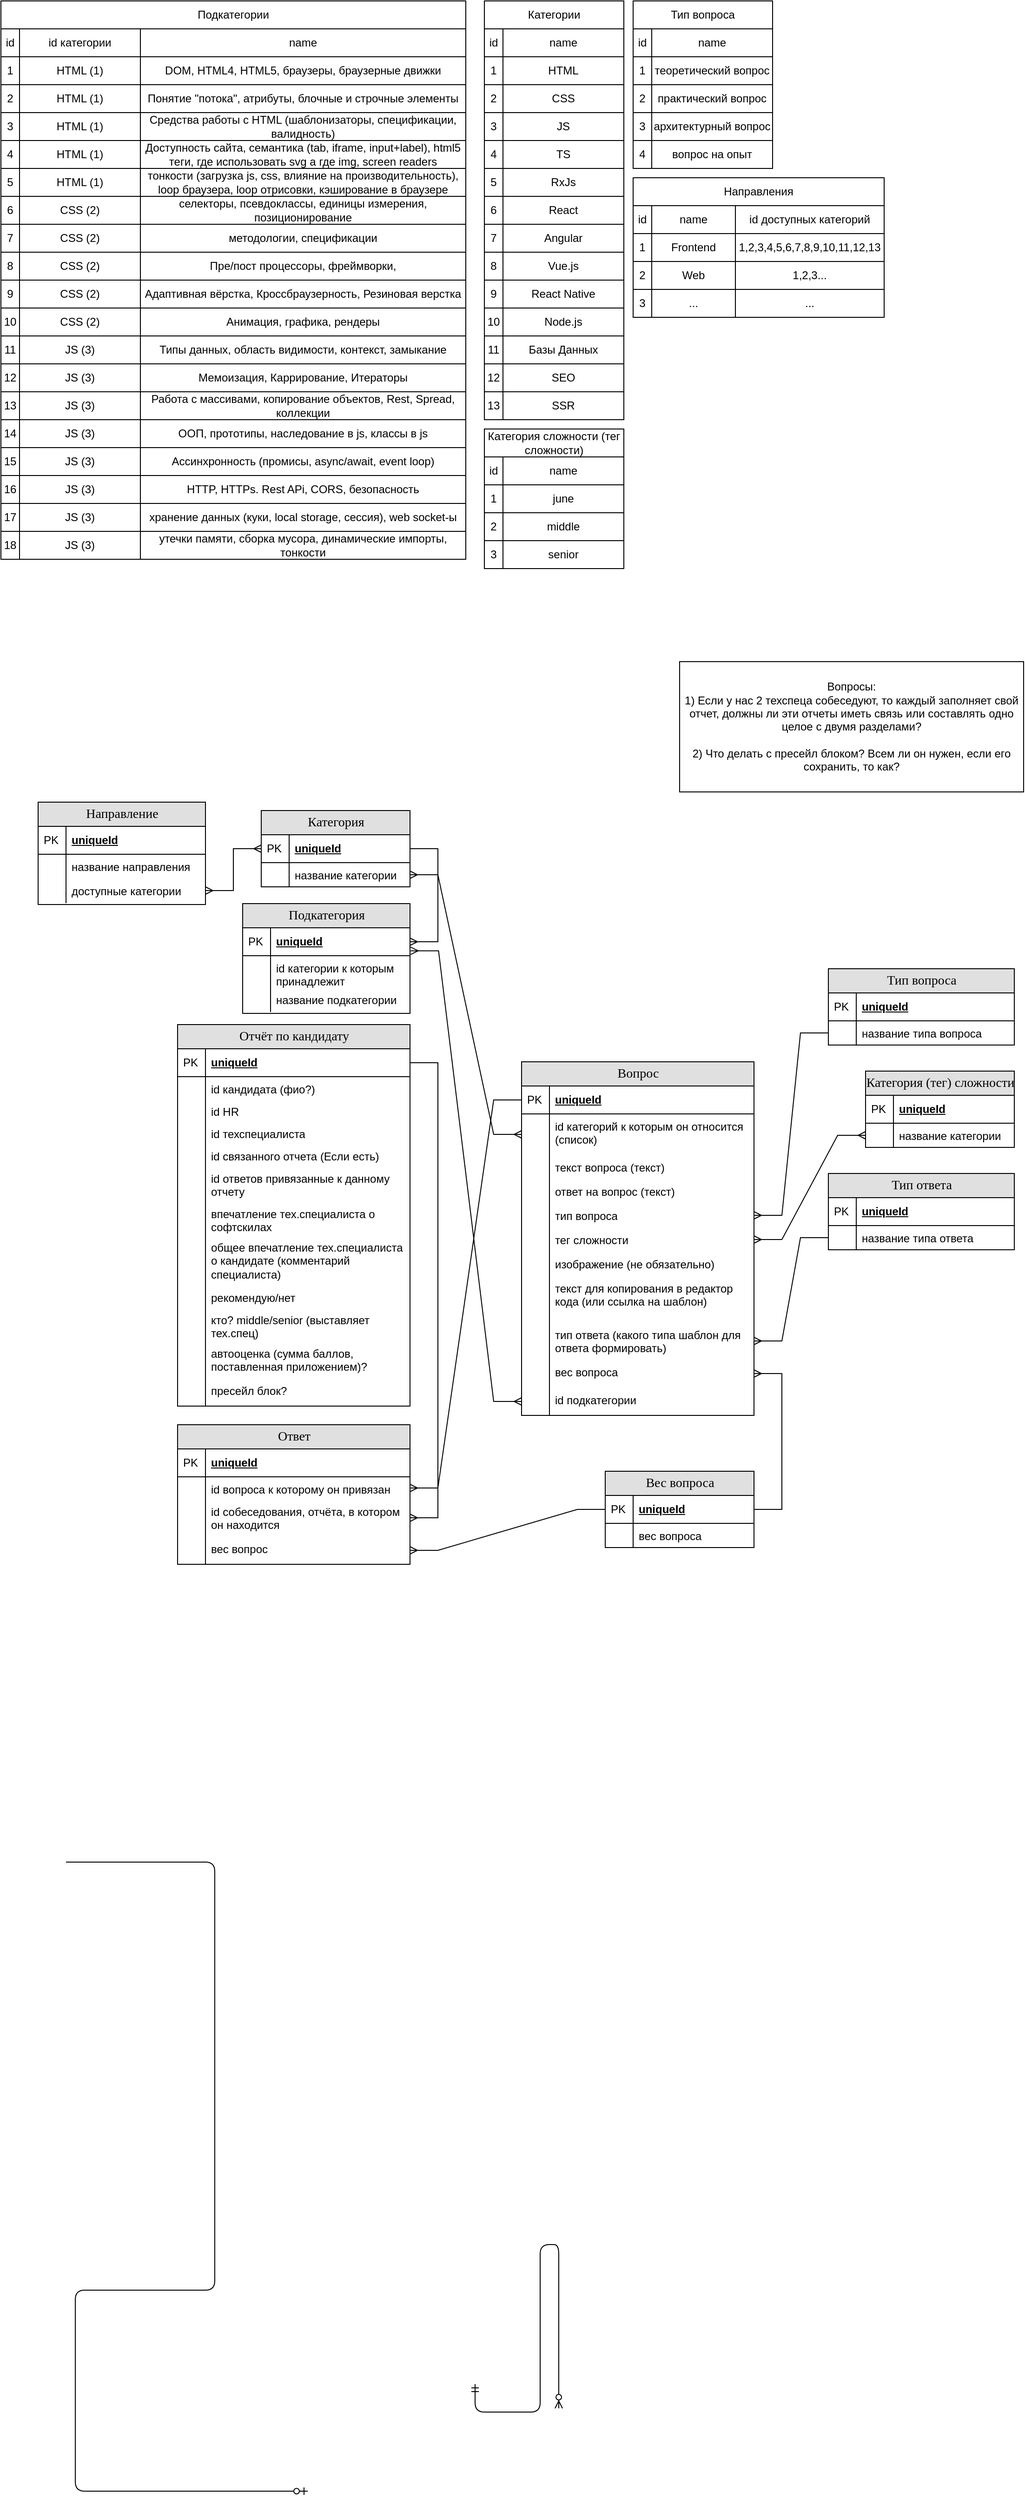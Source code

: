 <mxfile version="17.4.6" type="github">
  <diagram name="Page-1" id="e56a1550-8fbb-45ad-956c-1786394a9013">
    <mxGraphModel dx="4063" dy="3986" grid="1" gridSize="10" guides="1" tooltips="1" connect="1" arrows="1" fold="1" page="1" pageScale="1" pageWidth="1100" pageHeight="850" background="none" math="0" shadow="0">
      <root>
        <mxCell id="0" />
        <mxCell id="1" parent="0" />
        <mxCell id="2e49270ec7c68f3f-58" value="" style="edgeStyle=orthogonalEdgeStyle;html=1;endArrow=ERzeroToMany;startArrow=ERmandOne;labelBackgroundColor=none;fontFamily=Verdana;fontSize=14;entryX=0;entryY=0.308;entryPerimeter=0;exitX=0;exitY=0.5;" parent="1" source="2e49270ec7c68f3f-31" edge="1">
          <mxGeometry width="100" height="100" relative="1" as="geometry">
            <mxPoint x="510" y="861" as="sourcePoint" />
            <mxPoint x="600" y="887.008" as="targetPoint" />
            <Array as="points">
              <mxPoint x="580" y="891" />
              <mxPoint x="580" y="711" />
            </Array>
          </mxGeometry>
        </mxCell>
        <mxCell id="2e49270ec7c68f3f-91" value="" style="edgeStyle=orthogonalEdgeStyle;html=1;endArrow=ERzeroToOne;endFill=1;labelBackgroundColor=none;fontFamily=Verdana;fontSize=14;entryX=0;entryY=0.5;exitX=1;exitY=0.5;" parent="1" source="2e49270ec7c68f3f-81" edge="1">
          <mxGeometry width="100" height="100" relative="1" as="geometry">
            <mxPoint x="70" y="300" as="sourcePoint" />
            <mxPoint x="330" y="976" as="targetPoint" />
            <Array as="points">
              <mxPoint x="230" y="760" />
              <mxPoint x="80" y="760" />
              <mxPoint x="80" y="976" />
            </Array>
          </mxGeometry>
        </mxCell>
        <mxCell id="oJz1TeRl5AYfLEUsqwZG-1" value="Категория" style="swimlane;html=1;fontStyle=0;childLayout=stackLayout;horizontal=1;startSize=26;fillColor=#e0e0e0;horizontalStack=0;resizeParent=1;resizeLast=0;collapsible=1;marginBottom=0;swimlaneFillColor=#ffffff;align=center;rounded=0;shadow=0;comic=0;labelBackgroundColor=none;strokeWidth=1;fontFamily=Verdana;fontSize=14;swimlaneLine=1;" vertex="1" parent="1">
          <mxGeometry x="280" y="-830" width="160" height="82" as="geometry" />
        </mxCell>
        <mxCell id="oJz1TeRl5AYfLEUsqwZG-2" value="uniqueId" style="shape=partialRectangle;top=0;left=0;right=0;bottom=1;html=1;align=left;verticalAlign=middle;fillColor=none;spacingLeft=34;spacingRight=4;whiteSpace=wrap;overflow=hidden;rotatable=0;points=[[0,0.5],[1,0.5]];portConstraint=eastwest;dropTarget=0;fontStyle=5;" vertex="1" parent="oJz1TeRl5AYfLEUsqwZG-1">
          <mxGeometry y="26" width="160" height="30" as="geometry" />
        </mxCell>
        <mxCell id="oJz1TeRl5AYfLEUsqwZG-3" value="PK" style="shape=partialRectangle;top=0;left=0;bottom=0;html=1;fillColor=none;align=left;verticalAlign=middle;spacingLeft=4;spacingRight=4;whiteSpace=wrap;overflow=hidden;rotatable=0;points=[];portConstraint=eastwest;part=1;" vertex="1" connectable="0" parent="oJz1TeRl5AYfLEUsqwZG-2">
          <mxGeometry width="30" height="30" as="geometry" />
        </mxCell>
        <mxCell id="oJz1TeRl5AYfLEUsqwZG-4" value="название категории" style="shape=partialRectangle;top=0;left=0;right=0;bottom=0;html=1;align=left;verticalAlign=top;fillColor=none;spacingLeft=34;spacingRight=4;whiteSpace=wrap;overflow=hidden;rotatable=0;points=[[0,0.5],[1,0.5]];portConstraint=eastwest;dropTarget=0;" vertex="1" parent="oJz1TeRl5AYfLEUsqwZG-1">
          <mxGeometry y="56" width="160" height="26" as="geometry" />
        </mxCell>
        <mxCell id="oJz1TeRl5AYfLEUsqwZG-5" value="" style="shape=partialRectangle;top=0;left=0;bottom=0;html=1;fillColor=none;align=left;verticalAlign=top;spacingLeft=4;spacingRight=4;whiteSpace=wrap;overflow=hidden;rotatable=0;points=[];portConstraint=eastwest;part=1;" vertex="1" connectable="0" parent="oJz1TeRl5AYfLEUsqwZG-4">
          <mxGeometry width="30" height="26" as="geometry" />
        </mxCell>
        <mxCell id="oJz1TeRl5AYfLEUsqwZG-13" value="Вопрос" style="swimlane;html=1;fontStyle=0;childLayout=stackLayout;horizontal=1;startSize=26;fillColor=#e0e0e0;horizontalStack=0;resizeParent=1;resizeLast=0;collapsible=1;marginBottom=0;swimlaneFillColor=#ffffff;align=center;rounded=0;shadow=0;comic=0;labelBackgroundColor=none;strokeWidth=1;fontFamily=Verdana;fontSize=14" vertex="1" parent="1">
          <mxGeometry x="560" y="-560" width="250" height="380" as="geometry" />
        </mxCell>
        <mxCell id="oJz1TeRl5AYfLEUsqwZG-14" value="uniqueId" style="shape=partialRectangle;top=0;left=0;right=0;bottom=1;html=1;align=left;verticalAlign=middle;fillColor=none;spacingLeft=34;spacingRight=4;whiteSpace=wrap;overflow=hidden;rotatable=0;points=[[0,0.5],[1,0.5]];portConstraint=eastwest;dropTarget=0;fontStyle=5;" vertex="1" parent="oJz1TeRl5AYfLEUsqwZG-13">
          <mxGeometry y="26" width="250" height="30" as="geometry" />
        </mxCell>
        <mxCell id="oJz1TeRl5AYfLEUsqwZG-15" value="PK" style="shape=partialRectangle;top=0;left=0;bottom=0;html=1;fillColor=none;align=left;verticalAlign=middle;spacingLeft=4;spacingRight=4;whiteSpace=wrap;overflow=hidden;rotatable=0;points=[];portConstraint=eastwest;part=1;" vertex="1" connectable="0" parent="oJz1TeRl5AYfLEUsqwZG-14">
          <mxGeometry width="30" height="30" as="geometry" />
        </mxCell>
        <mxCell id="oJz1TeRl5AYfLEUsqwZG-16" value="id категорий к которым он относится (список)" style="shape=partialRectangle;top=0;left=0;right=0;bottom=0;html=1;align=left;verticalAlign=top;fillColor=none;spacingLeft=34;spacingRight=4;whiteSpace=wrap;overflow=hidden;rotatable=0;points=[[0,0.5],[1,0.5]];portConstraint=eastwest;dropTarget=0;" vertex="1" parent="oJz1TeRl5AYfLEUsqwZG-13">
          <mxGeometry y="56" width="250" height="44" as="geometry" />
        </mxCell>
        <mxCell id="oJz1TeRl5AYfLEUsqwZG-17" value="" style="shape=partialRectangle;top=0;left=0;bottom=0;html=1;fillColor=none;align=left;verticalAlign=top;spacingLeft=4;spacingRight=4;whiteSpace=wrap;overflow=hidden;rotatable=0;points=[];portConstraint=eastwest;part=1;" vertex="1" connectable="0" parent="oJz1TeRl5AYfLEUsqwZG-16">
          <mxGeometry width="30" height="44" as="geometry" />
        </mxCell>
        <mxCell id="oJz1TeRl5AYfLEUsqwZG-18" value="текст вопроса (текст)" style="shape=partialRectangle;top=0;left=0;right=0;bottom=0;html=1;align=left;verticalAlign=top;fillColor=none;spacingLeft=34;spacingRight=4;whiteSpace=wrap;overflow=hidden;rotatable=0;points=[[0,0.5],[1,0.5]];portConstraint=eastwest;dropTarget=0;" vertex="1" parent="oJz1TeRl5AYfLEUsqwZG-13">
          <mxGeometry y="100" width="250" height="26" as="geometry" />
        </mxCell>
        <mxCell id="oJz1TeRl5AYfLEUsqwZG-19" value="" style="shape=partialRectangle;top=0;left=0;bottom=0;html=1;fillColor=none;align=left;verticalAlign=top;spacingLeft=4;spacingRight=4;whiteSpace=wrap;overflow=hidden;rotatable=0;points=[];portConstraint=eastwest;part=1;" vertex="1" connectable="0" parent="oJz1TeRl5AYfLEUsqwZG-18">
          <mxGeometry width="30" height="26" as="geometry" />
        </mxCell>
        <mxCell id="oJz1TeRl5AYfLEUsqwZG-20" value="ответ на вопрос (текст)" style="shape=partialRectangle;top=0;left=0;right=0;bottom=0;html=1;align=left;verticalAlign=top;fillColor=none;spacingLeft=34;spacingRight=4;whiteSpace=wrap;overflow=hidden;rotatable=0;points=[[0,0.5],[1,0.5]];portConstraint=eastwest;dropTarget=0;" vertex="1" parent="oJz1TeRl5AYfLEUsqwZG-13">
          <mxGeometry y="126" width="250" height="26" as="geometry" />
        </mxCell>
        <mxCell id="oJz1TeRl5AYfLEUsqwZG-21" value="" style="shape=partialRectangle;top=0;left=0;bottom=0;html=1;fillColor=none;align=left;verticalAlign=top;spacingLeft=4;spacingRight=4;whiteSpace=wrap;overflow=hidden;rotatable=0;points=[];portConstraint=eastwest;part=1;" vertex="1" connectable="0" parent="oJz1TeRl5AYfLEUsqwZG-20">
          <mxGeometry width="30" height="26" as="geometry" />
        </mxCell>
        <mxCell id="oJz1TeRl5AYfLEUsqwZG-41" value="тип вопроса" style="shape=partialRectangle;top=0;left=0;right=0;bottom=0;html=1;align=left;verticalAlign=top;fillColor=none;spacingLeft=34;spacingRight=4;whiteSpace=wrap;overflow=hidden;rotatable=0;points=[[0,0.5],[1,0.5]];portConstraint=eastwest;dropTarget=0;" vertex="1" parent="oJz1TeRl5AYfLEUsqwZG-13">
          <mxGeometry y="152" width="250" height="26" as="geometry" />
        </mxCell>
        <mxCell id="oJz1TeRl5AYfLEUsqwZG-42" value="" style="shape=partialRectangle;top=0;left=0;bottom=0;html=1;fillColor=none;align=left;verticalAlign=top;spacingLeft=4;spacingRight=4;whiteSpace=wrap;overflow=hidden;rotatable=0;points=[];portConstraint=eastwest;part=1;" vertex="1" connectable="0" parent="oJz1TeRl5AYfLEUsqwZG-41">
          <mxGeometry width="30" height="26" as="geometry" />
        </mxCell>
        <mxCell id="oJz1TeRl5AYfLEUsqwZG-275" value="тег сложности" style="shape=partialRectangle;top=0;left=0;right=0;bottom=0;html=1;align=left;verticalAlign=top;fillColor=none;spacingLeft=34;spacingRight=4;whiteSpace=wrap;overflow=hidden;rotatable=0;points=[[0,0.5],[1,0.5]];portConstraint=eastwest;dropTarget=0;" vertex="1" parent="oJz1TeRl5AYfLEUsqwZG-13">
          <mxGeometry y="178" width="250" height="26" as="geometry" />
        </mxCell>
        <mxCell id="oJz1TeRl5AYfLEUsqwZG-276" value="" style="shape=partialRectangle;top=0;left=0;bottom=0;html=1;fillColor=none;align=left;verticalAlign=top;spacingLeft=4;spacingRight=4;whiteSpace=wrap;overflow=hidden;rotatable=0;points=[];portConstraint=eastwest;part=1;" vertex="1" connectable="0" parent="oJz1TeRl5AYfLEUsqwZG-275">
          <mxGeometry width="30" height="26" as="geometry" />
        </mxCell>
        <mxCell id="oJz1TeRl5AYfLEUsqwZG-278" value="изображение (не обязательно)" style="shape=partialRectangle;top=0;left=0;right=0;bottom=0;html=1;align=left;verticalAlign=top;fillColor=none;spacingLeft=34;spacingRight=4;whiteSpace=wrap;overflow=hidden;rotatable=0;points=[[0,0.5],[1,0.5]];portConstraint=eastwest;dropTarget=0;" vertex="1" parent="oJz1TeRl5AYfLEUsqwZG-13">
          <mxGeometry y="204" width="250" height="26" as="geometry" />
        </mxCell>
        <mxCell id="oJz1TeRl5AYfLEUsqwZG-279" value="" style="shape=partialRectangle;top=0;left=0;bottom=0;html=1;fillColor=none;align=left;verticalAlign=top;spacingLeft=4;spacingRight=4;whiteSpace=wrap;overflow=hidden;rotatable=0;points=[];portConstraint=eastwest;part=1;" vertex="1" connectable="0" parent="oJz1TeRl5AYfLEUsqwZG-278">
          <mxGeometry width="30" height="26" as="geometry" />
        </mxCell>
        <mxCell id="oJz1TeRl5AYfLEUsqwZG-280" value="текст для копирования в редактор кода (или ссылка на шаблон)" style="shape=partialRectangle;top=0;left=0;right=0;bottom=0;html=1;align=left;verticalAlign=top;fillColor=none;spacingLeft=34;spacingRight=4;whiteSpace=wrap;overflow=hidden;rotatable=0;points=[[0,0.5],[1,0.5]];portConstraint=eastwest;dropTarget=0;" vertex="1" parent="oJz1TeRl5AYfLEUsqwZG-13">
          <mxGeometry y="230" width="250" height="50" as="geometry" />
        </mxCell>
        <mxCell id="oJz1TeRl5AYfLEUsqwZG-281" value="" style="shape=partialRectangle;top=0;left=0;bottom=0;html=1;fillColor=none;align=left;verticalAlign=top;spacingLeft=4;spacingRight=4;whiteSpace=wrap;overflow=hidden;rotatable=0;points=[];portConstraint=eastwest;part=1;" vertex="1" connectable="0" parent="oJz1TeRl5AYfLEUsqwZG-280">
          <mxGeometry width="30" height="50" as="geometry" />
        </mxCell>
        <mxCell id="oJz1TeRl5AYfLEUsqwZG-439" value="тип ответа (какого типа шаблон для ответа формировать)" style="shape=partialRectangle;top=0;left=0;right=0;bottom=0;html=1;align=left;verticalAlign=top;fillColor=none;spacingLeft=34;spacingRight=4;whiteSpace=wrap;overflow=hidden;rotatable=0;points=[[0,0.5],[1,0.5]];portConstraint=eastwest;dropTarget=0;" vertex="1" parent="oJz1TeRl5AYfLEUsqwZG-13">
          <mxGeometry y="280" width="250" height="40" as="geometry" />
        </mxCell>
        <mxCell id="oJz1TeRl5AYfLEUsqwZG-440" value="" style="shape=partialRectangle;top=0;left=0;bottom=0;html=1;fillColor=none;align=left;verticalAlign=top;spacingLeft=4;spacingRight=4;whiteSpace=wrap;overflow=hidden;rotatable=0;points=[];portConstraint=eastwest;part=1;" vertex="1" connectable="0" parent="oJz1TeRl5AYfLEUsqwZG-439">
          <mxGeometry width="30" height="40" as="geometry" />
        </mxCell>
        <mxCell id="oJz1TeRl5AYfLEUsqwZG-308" value="вес вопроса" style="shape=partialRectangle;top=0;left=0;right=0;bottom=0;html=1;align=left;verticalAlign=top;fillColor=none;spacingLeft=34;spacingRight=4;whiteSpace=wrap;overflow=hidden;rotatable=0;points=[[0,0.5],[1,0.5]];portConstraint=eastwest;dropTarget=0;" vertex="1" parent="oJz1TeRl5AYfLEUsqwZG-13">
          <mxGeometry y="320" width="250" height="30" as="geometry" />
        </mxCell>
        <mxCell id="oJz1TeRl5AYfLEUsqwZG-309" value="" style="shape=partialRectangle;top=0;left=0;bottom=0;html=1;fillColor=none;align=left;verticalAlign=top;spacingLeft=4;spacingRight=4;whiteSpace=wrap;overflow=hidden;rotatable=0;points=[];portConstraint=eastwest;part=1;" vertex="1" connectable="0" parent="oJz1TeRl5AYfLEUsqwZG-308">
          <mxGeometry width="30" height="30" as="geometry" />
        </mxCell>
        <mxCell id="oJz1TeRl5AYfLEUsqwZG-461" value="id подкатегории" style="shape=partialRectangle;top=0;left=0;right=0;bottom=0;html=1;align=left;verticalAlign=top;fillColor=none;spacingLeft=34;spacingRight=4;whiteSpace=wrap;overflow=hidden;rotatable=0;points=[[0,0.5],[1,0.5]];portConstraint=eastwest;dropTarget=0;" vertex="1" parent="oJz1TeRl5AYfLEUsqwZG-13">
          <mxGeometry y="350" width="250" height="30" as="geometry" />
        </mxCell>
        <mxCell id="oJz1TeRl5AYfLEUsqwZG-462" value="" style="shape=partialRectangle;top=0;left=0;bottom=0;html=1;fillColor=none;align=left;verticalAlign=top;spacingLeft=4;spacingRight=4;whiteSpace=wrap;overflow=hidden;rotatable=0;points=[];portConstraint=eastwest;part=1;" vertex="1" connectable="0" parent="oJz1TeRl5AYfLEUsqwZG-461">
          <mxGeometry width="30" height="30.0" as="geometry" />
        </mxCell>
        <mxCell id="oJz1TeRl5AYfLEUsqwZG-27" value="" style="edgeStyle=entityRelationEdgeStyle;fontSize=12;html=1;endArrow=ERmany;startArrow=ERmany;rounded=0;entryX=1;entryY=0.5;entryDx=0;entryDy=0;exitX=0;exitY=0.5;exitDx=0;exitDy=0;" edge="1" parent="1" source="oJz1TeRl5AYfLEUsqwZG-16" target="oJz1TeRl5AYfLEUsqwZG-4">
          <mxGeometry width="100" height="100" relative="1" as="geometry">
            <mxPoint x="500" y="230" as="sourcePoint" />
            <mxPoint x="600" y="130" as="targetPoint" />
          </mxGeometry>
        </mxCell>
        <mxCell id="oJz1TeRl5AYfLEUsqwZG-43" value="Тип вопроса" style="swimlane;html=1;fontStyle=0;childLayout=stackLayout;horizontal=1;startSize=26;fillColor=#e0e0e0;horizontalStack=0;resizeParent=1;resizeLast=0;collapsible=1;marginBottom=0;swimlaneFillColor=#ffffff;align=center;rounded=0;shadow=0;comic=0;labelBackgroundColor=none;strokeWidth=1;fontFamily=Verdana;fontSize=14;swimlaneLine=1;" vertex="1" parent="1">
          <mxGeometry x="890" y="-660" width="200" height="82" as="geometry" />
        </mxCell>
        <mxCell id="oJz1TeRl5AYfLEUsqwZG-44" value="uniqueId" style="shape=partialRectangle;top=0;left=0;right=0;bottom=1;html=1;align=left;verticalAlign=middle;fillColor=none;spacingLeft=34;spacingRight=4;whiteSpace=wrap;overflow=hidden;rotatable=0;points=[[0,0.5],[1,0.5]];portConstraint=eastwest;dropTarget=0;fontStyle=5;" vertex="1" parent="oJz1TeRl5AYfLEUsqwZG-43">
          <mxGeometry y="26" width="200" height="30" as="geometry" />
        </mxCell>
        <mxCell id="oJz1TeRl5AYfLEUsqwZG-45" value="PK" style="shape=partialRectangle;top=0;left=0;bottom=0;html=1;fillColor=none;align=left;verticalAlign=middle;spacingLeft=4;spacingRight=4;whiteSpace=wrap;overflow=hidden;rotatable=0;points=[];portConstraint=eastwest;part=1;" vertex="1" connectable="0" parent="oJz1TeRl5AYfLEUsqwZG-44">
          <mxGeometry width="30" height="30" as="geometry" />
        </mxCell>
        <mxCell id="oJz1TeRl5AYfLEUsqwZG-46" value="название типа вопроса" style="shape=partialRectangle;top=0;left=0;right=0;bottom=0;html=1;align=left;verticalAlign=top;fillColor=none;spacingLeft=34;spacingRight=4;whiteSpace=wrap;overflow=hidden;rotatable=0;points=[[0,0.5],[1,0.5]];portConstraint=eastwest;dropTarget=0;" vertex="1" parent="oJz1TeRl5AYfLEUsqwZG-43">
          <mxGeometry y="56" width="200" height="26" as="geometry" />
        </mxCell>
        <mxCell id="oJz1TeRl5AYfLEUsqwZG-47" value="" style="shape=partialRectangle;top=0;left=0;bottom=0;html=1;fillColor=none;align=left;verticalAlign=top;spacingLeft=4;spacingRight=4;whiteSpace=wrap;overflow=hidden;rotatable=0;points=[];portConstraint=eastwest;part=1;" vertex="1" connectable="0" parent="oJz1TeRl5AYfLEUsqwZG-46">
          <mxGeometry width="30" height="26" as="geometry" />
        </mxCell>
        <mxCell id="oJz1TeRl5AYfLEUsqwZG-49" value="" style="edgeStyle=entityRelationEdgeStyle;fontSize=12;html=1;endArrow=ERmany;rounded=0;entryX=1;entryY=0.5;entryDx=0;entryDy=0;exitX=0;exitY=0.5;exitDx=0;exitDy=0;" edge="1" parent="1" source="oJz1TeRl5AYfLEUsqwZG-46" target="oJz1TeRl5AYfLEUsqwZG-41">
          <mxGeometry width="100" height="100" relative="1" as="geometry">
            <mxPoint x="500" y="230" as="sourcePoint" />
            <mxPoint x="600" y="130" as="targetPoint" />
          </mxGeometry>
        </mxCell>
        <mxCell id="oJz1TeRl5AYfLEUsqwZG-114" value="Направление" style="swimlane;html=1;fontStyle=0;childLayout=stackLayout;horizontal=1;startSize=26;fillColor=#e0e0e0;horizontalStack=0;resizeParent=1;resizeLast=0;collapsible=1;marginBottom=0;swimlaneFillColor=#ffffff;align=center;rounded=0;shadow=0;comic=0;labelBackgroundColor=none;strokeWidth=1;fontFamily=Verdana;fontSize=14" vertex="1" parent="1">
          <mxGeometry x="40" y="-839" width="180" height="110" as="geometry" />
        </mxCell>
        <mxCell id="oJz1TeRl5AYfLEUsqwZG-115" value="uniqueId" style="shape=partialRectangle;top=0;left=0;right=0;bottom=1;html=1;align=left;verticalAlign=middle;fillColor=none;spacingLeft=34;spacingRight=4;whiteSpace=wrap;overflow=hidden;rotatable=0;points=[[0,0.5],[1,0.5]];portConstraint=eastwest;dropTarget=0;fontStyle=5;" vertex="1" parent="oJz1TeRl5AYfLEUsqwZG-114">
          <mxGeometry y="26" width="180" height="30" as="geometry" />
        </mxCell>
        <mxCell id="oJz1TeRl5AYfLEUsqwZG-116" value="PK" style="shape=partialRectangle;top=0;left=0;bottom=0;html=1;fillColor=none;align=left;verticalAlign=middle;spacingLeft=4;spacingRight=4;whiteSpace=wrap;overflow=hidden;rotatable=0;points=[];portConstraint=eastwest;part=1;" vertex="1" connectable="0" parent="oJz1TeRl5AYfLEUsqwZG-115">
          <mxGeometry width="30" height="30" as="geometry" />
        </mxCell>
        <mxCell id="oJz1TeRl5AYfLEUsqwZG-117" value="название направления" style="shape=partialRectangle;top=0;left=0;right=0;bottom=0;html=1;align=left;verticalAlign=top;fillColor=none;spacingLeft=34;spacingRight=4;whiteSpace=wrap;overflow=hidden;rotatable=0;points=[[0,0.5],[1,0.5]];portConstraint=eastwest;dropTarget=0;" vertex="1" parent="oJz1TeRl5AYfLEUsqwZG-114">
          <mxGeometry y="56" width="180" height="26" as="geometry" />
        </mxCell>
        <mxCell id="oJz1TeRl5AYfLEUsqwZG-118" value="" style="shape=partialRectangle;top=0;left=0;bottom=0;html=1;fillColor=none;align=left;verticalAlign=top;spacingLeft=4;spacingRight=4;whiteSpace=wrap;overflow=hidden;rotatable=0;points=[];portConstraint=eastwest;part=1;" vertex="1" connectable="0" parent="oJz1TeRl5AYfLEUsqwZG-117">
          <mxGeometry width="30" height="26" as="geometry" />
        </mxCell>
        <mxCell id="oJz1TeRl5AYfLEUsqwZG-119" value="доступные категории" style="shape=partialRectangle;top=0;left=0;right=0;bottom=0;html=1;align=left;verticalAlign=top;fillColor=none;spacingLeft=34;spacingRight=4;whiteSpace=wrap;overflow=hidden;rotatable=0;points=[[0,0.5],[1,0.5]];portConstraint=eastwest;dropTarget=0;" vertex="1" parent="oJz1TeRl5AYfLEUsqwZG-114">
          <mxGeometry y="82" width="180" height="26" as="geometry" />
        </mxCell>
        <mxCell id="oJz1TeRl5AYfLEUsqwZG-120" value="" style="shape=partialRectangle;top=0;left=0;bottom=0;html=1;fillColor=none;align=left;verticalAlign=top;spacingLeft=4;spacingRight=4;whiteSpace=wrap;overflow=hidden;rotatable=0;points=[];portConstraint=eastwest;part=1;" vertex="1" connectable="0" parent="oJz1TeRl5AYfLEUsqwZG-119">
          <mxGeometry width="30" height="26" as="geometry" />
        </mxCell>
        <mxCell id="oJz1TeRl5AYfLEUsqwZG-125" value="" style="edgeStyle=entityRelationEdgeStyle;fontSize=12;html=1;endArrow=ERmany;startArrow=ERmany;rounded=0;exitX=1;exitY=0.5;exitDx=0;exitDy=0;" edge="1" parent="1" source="oJz1TeRl5AYfLEUsqwZG-119" target="oJz1TeRl5AYfLEUsqwZG-2">
          <mxGeometry width="100" height="100" relative="1" as="geometry">
            <mxPoint x="370" y="-330" as="sourcePoint" />
            <mxPoint x="10" y="-260" as="targetPoint" />
          </mxGeometry>
        </mxCell>
        <mxCell id="oJz1TeRl5AYfLEUsqwZG-141" value="" style="group" vertex="1" connectable="0" parent="1">
          <mxGeometry x="520" y="-1700" width="150" height="450" as="geometry" />
        </mxCell>
        <mxCell id="oJz1TeRl5AYfLEUsqwZG-69" value="" style="rounded=0;whiteSpace=wrap;html=1;" vertex="1" parent="oJz1TeRl5AYfLEUsqwZG-141">
          <mxGeometry width="150" height="450" as="geometry" />
        </mxCell>
        <mxCell id="oJz1TeRl5AYfLEUsqwZG-73" value="Категории" style="rounded=0;whiteSpace=wrap;html=1;" vertex="1" parent="oJz1TeRl5AYfLEUsqwZG-141">
          <mxGeometry width="150" height="30" as="geometry" />
        </mxCell>
        <mxCell id="oJz1TeRl5AYfLEUsqwZG-74" value="" style="group" vertex="1" connectable="0" parent="oJz1TeRl5AYfLEUsqwZG-141">
          <mxGeometry y="30" width="150" height="30" as="geometry" />
        </mxCell>
        <mxCell id="oJz1TeRl5AYfLEUsqwZG-70" value="id" style="rounded=0;whiteSpace=wrap;html=1;" vertex="1" parent="oJz1TeRl5AYfLEUsqwZG-74">
          <mxGeometry width="20" height="30" as="geometry" />
        </mxCell>
        <mxCell id="oJz1TeRl5AYfLEUsqwZG-71" value="name" style="rounded=0;whiteSpace=wrap;html=1;" vertex="1" parent="oJz1TeRl5AYfLEUsqwZG-74">
          <mxGeometry x="20" width="130" height="30" as="geometry" />
        </mxCell>
        <mxCell id="oJz1TeRl5AYfLEUsqwZG-79" value="" style="group" vertex="1" connectable="0" parent="oJz1TeRl5AYfLEUsqwZG-141">
          <mxGeometry y="60" width="150" height="30" as="geometry" />
        </mxCell>
        <mxCell id="oJz1TeRl5AYfLEUsqwZG-76" value="1" style="rounded=0;whiteSpace=wrap;html=1;" vertex="1" parent="oJz1TeRl5AYfLEUsqwZG-79">
          <mxGeometry width="20" height="30" as="geometry" />
        </mxCell>
        <mxCell id="oJz1TeRl5AYfLEUsqwZG-77" value="HTML" style="rounded=0;whiteSpace=wrap;html=1;" vertex="1" parent="oJz1TeRl5AYfLEUsqwZG-79">
          <mxGeometry x="20" width="130" height="30" as="geometry" />
        </mxCell>
        <mxCell id="oJz1TeRl5AYfLEUsqwZG-81" value="" style="group" vertex="1" connectable="0" parent="oJz1TeRl5AYfLEUsqwZG-141">
          <mxGeometry y="90" width="150" height="30" as="geometry" />
        </mxCell>
        <mxCell id="oJz1TeRl5AYfLEUsqwZG-82" value="2" style="rounded=0;whiteSpace=wrap;html=1;" vertex="1" parent="oJz1TeRl5AYfLEUsqwZG-81">
          <mxGeometry width="20" height="30" as="geometry" />
        </mxCell>
        <mxCell id="oJz1TeRl5AYfLEUsqwZG-83" value="CSS" style="rounded=0;whiteSpace=wrap;html=1;" vertex="1" parent="oJz1TeRl5AYfLEUsqwZG-81">
          <mxGeometry x="20" width="130" height="30" as="geometry" />
        </mxCell>
        <mxCell id="oJz1TeRl5AYfLEUsqwZG-84" value="" style="group" vertex="1" connectable="0" parent="oJz1TeRl5AYfLEUsqwZG-141">
          <mxGeometry y="120" width="150" height="30" as="geometry" />
        </mxCell>
        <mxCell id="oJz1TeRl5AYfLEUsqwZG-85" value="3" style="rounded=0;whiteSpace=wrap;html=1;" vertex="1" parent="oJz1TeRl5AYfLEUsqwZG-84">
          <mxGeometry width="20" height="30" as="geometry" />
        </mxCell>
        <mxCell id="oJz1TeRl5AYfLEUsqwZG-86" value="JS" style="rounded=0;whiteSpace=wrap;html=1;" vertex="1" parent="oJz1TeRl5AYfLEUsqwZG-84">
          <mxGeometry x="20" width="130" height="30" as="geometry" />
        </mxCell>
        <mxCell id="oJz1TeRl5AYfLEUsqwZG-87" value="" style="group" vertex="1" connectable="0" parent="oJz1TeRl5AYfLEUsqwZG-141">
          <mxGeometry y="150" width="150" height="30" as="geometry" />
        </mxCell>
        <mxCell id="oJz1TeRl5AYfLEUsqwZG-88" value="4" style="rounded=0;whiteSpace=wrap;html=1;" vertex="1" parent="oJz1TeRl5AYfLEUsqwZG-87">
          <mxGeometry width="20" height="30" as="geometry" />
        </mxCell>
        <mxCell id="oJz1TeRl5AYfLEUsqwZG-89" value="TS" style="rounded=0;whiteSpace=wrap;html=1;" vertex="1" parent="oJz1TeRl5AYfLEUsqwZG-87">
          <mxGeometry x="20" width="130" height="30" as="geometry" />
        </mxCell>
        <mxCell id="oJz1TeRl5AYfLEUsqwZG-90" value="" style="group" vertex="1" connectable="0" parent="oJz1TeRl5AYfLEUsqwZG-141">
          <mxGeometry y="180" width="150" height="30" as="geometry" />
        </mxCell>
        <mxCell id="oJz1TeRl5AYfLEUsqwZG-91" value="5" style="rounded=0;whiteSpace=wrap;html=1;" vertex="1" parent="oJz1TeRl5AYfLEUsqwZG-90">
          <mxGeometry width="20" height="30" as="geometry" />
        </mxCell>
        <mxCell id="oJz1TeRl5AYfLEUsqwZG-92" value="RxJs" style="rounded=0;whiteSpace=wrap;html=1;" vertex="1" parent="oJz1TeRl5AYfLEUsqwZG-90">
          <mxGeometry x="20" width="130" height="30" as="geometry" />
        </mxCell>
        <mxCell id="oJz1TeRl5AYfLEUsqwZG-93" value="" style="group" vertex="1" connectable="0" parent="oJz1TeRl5AYfLEUsqwZG-141">
          <mxGeometry y="210" width="150" height="30" as="geometry" />
        </mxCell>
        <mxCell id="oJz1TeRl5AYfLEUsqwZG-94" value="6" style="rounded=0;whiteSpace=wrap;html=1;" vertex="1" parent="oJz1TeRl5AYfLEUsqwZG-93">
          <mxGeometry width="20" height="30" as="geometry" />
        </mxCell>
        <mxCell id="oJz1TeRl5AYfLEUsqwZG-95" value="React" style="rounded=0;whiteSpace=wrap;html=1;" vertex="1" parent="oJz1TeRl5AYfLEUsqwZG-93">
          <mxGeometry x="20" width="130" height="30" as="geometry" />
        </mxCell>
        <mxCell id="oJz1TeRl5AYfLEUsqwZG-96" value="" style="group" vertex="1" connectable="0" parent="oJz1TeRl5AYfLEUsqwZG-141">
          <mxGeometry y="240" width="150" height="30" as="geometry" />
        </mxCell>
        <mxCell id="oJz1TeRl5AYfLEUsqwZG-97" value="7" style="rounded=0;whiteSpace=wrap;html=1;" vertex="1" parent="oJz1TeRl5AYfLEUsqwZG-96">
          <mxGeometry width="20" height="30" as="geometry" />
        </mxCell>
        <mxCell id="oJz1TeRl5AYfLEUsqwZG-98" value="Angular" style="rounded=0;whiteSpace=wrap;html=1;" vertex="1" parent="oJz1TeRl5AYfLEUsqwZG-96">
          <mxGeometry x="20" width="130" height="30" as="geometry" />
        </mxCell>
        <mxCell id="oJz1TeRl5AYfLEUsqwZG-99" value="" style="group" vertex="1" connectable="0" parent="oJz1TeRl5AYfLEUsqwZG-141">
          <mxGeometry y="270" width="150" height="30" as="geometry" />
        </mxCell>
        <mxCell id="oJz1TeRl5AYfLEUsqwZG-100" value="8" style="rounded=0;whiteSpace=wrap;html=1;" vertex="1" parent="oJz1TeRl5AYfLEUsqwZG-99">
          <mxGeometry width="20" height="30" as="geometry" />
        </mxCell>
        <mxCell id="oJz1TeRl5AYfLEUsqwZG-101" value="Vue.js" style="rounded=0;whiteSpace=wrap;html=1;" vertex="1" parent="oJz1TeRl5AYfLEUsqwZG-99">
          <mxGeometry x="20" width="130" height="30" as="geometry" />
        </mxCell>
        <mxCell id="oJz1TeRl5AYfLEUsqwZG-103" value="" style="group" vertex="1" connectable="0" parent="oJz1TeRl5AYfLEUsqwZG-141">
          <mxGeometry y="300" width="150" height="30" as="geometry" />
        </mxCell>
        <mxCell id="oJz1TeRl5AYfLEUsqwZG-104" value="9" style="rounded=0;whiteSpace=wrap;html=1;" vertex="1" parent="oJz1TeRl5AYfLEUsqwZG-103">
          <mxGeometry width="20" height="30" as="geometry" />
        </mxCell>
        <mxCell id="oJz1TeRl5AYfLEUsqwZG-105" value="React Native" style="rounded=0;whiteSpace=wrap;html=1;" vertex="1" parent="oJz1TeRl5AYfLEUsqwZG-103">
          <mxGeometry x="20" width="130" height="30" as="geometry" />
        </mxCell>
        <mxCell id="oJz1TeRl5AYfLEUsqwZG-106" value="" style="group" vertex="1" connectable="0" parent="oJz1TeRl5AYfLEUsqwZG-141">
          <mxGeometry y="330" width="150" height="30" as="geometry" />
        </mxCell>
        <mxCell id="oJz1TeRl5AYfLEUsqwZG-107" value="10" style="rounded=0;whiteSpace=wrap;html=1;" vertex="1" parent="oJz1TeRl5AYfLEUsqwZG-106">
          <mxGeometry width="20" height="30" as="geometry" />
        </mxCell>
        <mxCell id="oJz1TeRl5AYfLEUsqwZG-108" value="Node.js" style="rounded=0;whiteSpace=wrap;html=1;" vertex="1" parent="oJz1TeRl5AYfLEUsqwZG-106">
          <mxGeometry x="20" width="130" height="30" as="geometry" />
        </mxCell>
        <mxCell id="oJz1TeRl5AYfLEUsqwZG-126" value="" style="group" vertex="1" connectable="0" parent="oJz1TeRl5AYfLEUsqwZG-141">
          <mxGeometry y="360" width="150" height="30" as="geometry" />
        </mxCell>
        <mxCell id="oJz1TeRl5AYfLEUsqwZG-127" value="11" style="rounded=0;whiteSpace=wrap;html=1;" vertex="1" parent="oJz1TeRl5AYfLEUsqwZG-126">
          <mxGeometry width="20" height="30" as="geometry" />
        </mxCell>
        <mxCell id="oJz1TeRl5AYfLEUsqwZG-128" value="Базы Данных" style="rounded=0;whiteSpace=wrap;html=1;" vertex="1" parent="oJz1TeRl5AYfLEUsqwZG-126">
          <mxGeometry x="20" width="130" height="30" as="geometry" />
        </mxCell>
        <mxCell id="oJz1TeRl5AYfLEUsqwZG-132" value="" style="group" vertex="1" connectable="0" parent="oJz1TeRl5AYfLEUsqwZG-141">
          <mxGeometry y="390" width="150" height="30" as="geometry" />
        </mxCell>
        <mxCell id="oJz1TeRl5AYfLEUsqwZG-133" value="12" style="rounded=0;whiteSpace=wrap;html=1;" vertex="1" parent="oJz1TeRl5AYfLEUsqwZG-132">
          <mxGeometry width="20" height="30" as="geometry" />
        </mxCell>
        <mxCell id="oJz1TeRl5AYfLEUsqwZG-134" value="SEO" style="rounded=0;whiteSpace=wrap;html=1;" vertex="1" parent="oJz1TeRl5AYfLEUsqwZG-132">
          <mxGeometry x="20" width="130" height="30" as="geometry" />
        </mxCell>
        <mxCell id="oJz1TeRl5AYfLEUsqwZG-135" value="" style="group" vertex="1" connectable="0" parent="oJz1TeRl5AYfLEUsqwZG-141">
          <mxGeometry y="420" width="150" height="30" as="geometry" />
        </mxCell>
        <mxCell id="oJz1TeRl5AYfLEUsqwZG-136" value="13" style="rounded=0;whiteSpace=wrap;html=1;" vertex="1" parent="oJz1TeRl5AYfLEUsqwZG-135">
          <mxGeometry width="20" height="30" as="geometry" />
        </mxCell>
        <mxCell id="oJz1TeRl5AYfLEUsqwZG-137" value="SSR" style="rounded=0;whiteSpace=wrap;html=1;" vertex="1" parent="oJz1TeRl5AYfLEUsqwZG-135">
          <mxGeometry x="20" width="130" height="30" as="geometry" />
        </mxCell>
        <mxCell id="oJz1TeRl5AYfLEUsqwZG-204" value="" style="group" vertex="1" connectable="0" parent="1">
          <mxGeometry x="680" y="-1510" width="270" height="150" as="geometry" />
        </mxCell>
        <mxCell id="oJz1TeRl5AYfLEUsqwZG-144" value="" style="rounded=0;whiteSpace=wrap;html=1;" vertex="1" parent="oJz1TeRl5AYfLEUsqwZG-204">
          <mxGeometry width="270" height="150" as="geometry" />
        </mxCell>
        <mxCell id="oJz1TeRl5AYfLEUsqwZG-145" value="Направления" style="rounded=0;whiteSpace=wrap;html=1;" vertex="1" parent="oJz1TeRl5AYfLEUsqwZG-204">
          <mxGeometry width="270" height="30" as="geometry" />
        </mxCell>
        <mxCell id="oJz1TeRl5AYfLEUsqwZG-191" value="" style="group" vertex="1" connectable="0" parent="oJz1TeRl5AYfLEUsqwZG-204">
          <mxGeometry y="30" width="270" height="30" as="geometry" />
        </mxCell>
        <mxCell id="oJz1TeRl5AYfLEUsqwZG-190" value="id доступных категорий" style="rounded=0;whiteSpace=wrap;html=1;" vertex="1" parent="oJz1TeRl5AYfLEUsqwZG-191">
          <mxGeometry x="110" width="160" height="30" as="geometry" />
        </mxCell>
        <mxCell id="oJz1TeRl5AYfLEUsqwZG-147" value="id" style="rounded=0;whiteSpace=wrap;html=1;" vertex="1" parent="oJz1TeRl5AYfLEUsqwZG-191">
          <mxGeometry width="20" height="30" as="geometry" />
        </mxCell>
        <mxCell id="oJz1TeRl5AYfLEUsqwZG-148" value="name" style="rounded=0;whiteSpace=wrap;html=1;" vertex="1" parent="oJz1TeRl5AYfLEUsqwZG-191">
          <mxGeometry x="20" width="90" height="30" as="geometry" />
        </mxCell>
        <mxCell id="oJz1TeRl5AYfLEUsqwZG-192" value="" style="group" vertex="1" connectable="0" parent="oJz1TeRl5AYfLEUsqwZG-204">
          <mxGeometry y="60" width="270" height="30" as="geometry" />
        </mxCell>
        <mxCell id="oJz1TeRl5AYfLEUsqwZG-193" value="1,2,3,4,5,6,7,8,9,10,11,12,13" style="rounded=0;whiteSpace=wrap;html=1;" vertex="1" parent="oJz1TeRl5AYfLEUsqwZG-192">
          <mxGeometry x="110" width="160" height="30" as="geometry" />
        </mxCell>
        <mxCell id="oJz1TeRl5AYfLEUsqwZG-194" value="1" style="rounded=0;whiteSpace=wrap;html=1;" vertex="1" parent="oJz1TeRl5AYfLEUsqwZG-192">
          <mxGeometry width="20" height="30" as="geometry" />
        </mxCell>
        <mxCell id="oJz1TeRl5AYfLEUsqwZG-195" value="Frontend" style="rounded=0;whiteSpace=wrap;html=1;" vertex="1" parent="oJz1TeRl5AYfLEUsqwZG-192">
          <mxGeometry x="20" width="90" height="30" as="geometry" />
        </mxCell>
        <mxCell id="oJz1TeRl5AYfLEUsqwZG-196" value="" style="group" vertex="1" connectable="0" parent="oJz1TeRl5AYfLEUsqwZG-204">
          <mxGeometry y="90" width="270" height="30" as="geometry" />
        </mxCell>
        <mxCell id="oJz1TeRl5AYfLEUsqwZG-197" value="1,2,3..." style="rounded=0;whiteSpace=wrap;html=1;" vertex="1" parent="oJz1TeRl5AYfLEUsqwZG-196">
          <mxGeometry x="110" width="160" height="30" as="geometry" />
        </mxCell>
        <mxCell id="oJz1TeRl5AYfLEUsqwZG-198" value="2" style="rounded=0;whiteSpace=wrap;html=1;" vertex="1" parent="oJz1TeRl5AYfLEUsqwZG-196">
          <mxGeometry width="20" height="30" as="geometry" />
        </mxCell>
        <mxCell id="oJz1TeRl5AYfLEUsqwZG-199" value="Web" style="rounded=0;whiteSpace=wrap;html=1;" vertex="1" parent="oJz1TeRl5AYfLEUsqwZG-196">
          <mxGeometry x="20" width="90" height="30" as="geometry" />
        </mxCell>
        <mxCell id="oJz1TeRl5AYfLEUsqwZG-200" value="" style="group" vertex="1" connectable="0" parent="oJz1TeRl5AYfLEUsqwZG-204">
          <mxGeometry y="120" width="270" height="30" as="geometry" />
        </mxCell>
        <mxCell id="oJz1TeRl5AYfLEUsqwZG-201" value="..." style="rounded=0;whiteSpace=wrap;html=1;" vertex="1" parent="oJz1TeRl5AYfLEUsqwZG-200">
          <mxGeometry x="110" width="160" height="30" as="geometry" />
        </mxCell>
        <mxCell id="oJz1TeRl5AYfLEUsqwZG-202" value="3" style="rounded=0;whiteSpace=wrap;html=1;" vertex="1" parent="oJz1TeRl5AYfLEUsqwZG-200">
          <mxGeometry width="20" height="30" as="geometry" />
        </mxCell>
        <mxCell id="oJz1TeRl5AYfLEUsqwZG-203" value="..." style="rounded=0;whiteSpace=wrap;html=1;" vertex="1" parent="oJz1TeRl5AYfLEUsqwZG-200">
          <mxGeometry x="20" width="90" height="30" as="geometry" />
        </mxCell>
        <mxCell id="oJz1TeRl5AYfLEUsqwZG-250" value="" style="group" vertex="1" connectable="0" parent="1">
          <mxGeometry x="680" y="-1700" width="150" height="180" as="geometry" />
        </mxCell>
        <mxCell id="oJz1TeRl5AYfLEUsqwZG-206" value="" style="rounded=0;whiteSpace=wrap;html=1;" vertex="1" parent="oJz1TeRl5AYfLEUsqwZG-250">
          <mxGeometry width="150" height="180" as="geometry" />
        </mxCell>
        <mxCell id="oJz1TeRl5AYfLEUsqwZG-207" value="Тип вопроса" style="rounded=0;whiteSpace=wrap;html=1;" vertex="1" parent="oJz1TeRl5AYfLEUsqwZG-250">
          <mxGeometry width="150" height="30" as="geometry" />
        </mxCell>
        <mxCell id="oJz1TeRl5AYfLEUsqwZG-208" value="" style="group" vertex="1" connectable="0" parent="oJz1TeRl5AYfLEUsqwZG-250">
          <mxGeometry y="30" width="150" height="30" as="geometry" />
        </mxCell>
        <mxCell id="oJz1TeRl5AYfLEUsqwZG-209" value="id" style="rounded=0;whiteSpace=wrap;html=1;" vertex="1" parent="oJz1TeRl5AYfLEUsqwZG-208">
          <mxGeometry width="20" height="30" as="geometry" />
        </mxCell>
        <mxCell id="oJz1TeRl5AYfLEUsqwZG-210" value="name" style="rounded=0;whiteSpace=wrap;html=1;" vertex="1" parent="oJz1TeRl5AYfLEUsqwZG-208">
          <mxGeometry x="20" width="130" height="30" as="geometry" />
        </mxCell>
        <mxCell id="oJz1TeRl5AYfLEUsqwZG-211" value="" style="group" vertex="1" connectable="0" parent="oJz1TeRl5AYfLEUsqwZG-250">
          <mxGeometry y="60" width="150" height="30" as="geometry" />
        </mxCell>
        <mxCell id="oJz1TeRl5AYfLEUsqwZG-212" value="1" style="rounded=0;whiteSpace=wrap;html=1;" vertex="1" parent="oJz1TeRl5AYfLEUsqwZG-211">
          <mxGeometry width="20" height="30" as="geometry" />
        </mxCell>
        <mxCell id="oJz1TeRl5AYfLEUsqwZG-213" value="теоретический вопрос" style="rounded=0;whiteSpace=wrap;html=1;" vertex="1" parent="oJz1TeRl5AYfLEUsqwZG-211">
          <mxGeometry x="20" width="130" height="30" as="geometry" />
        </mxCell>
        <mxCell id="oJz1TeRl5AYfLEUsqwZG-214" value="" style="group" vertex="1" connectable="0" parent="oJz1TeRl5AYfLEUsqwZG-250">
          <mxGeometry y="90" width="150" height="30" as="geometry" />
        </mxCell>
        <mxCell id="oJz1TeRl5AYfLEUsqwZG-215" value="2" style="rounded=0;whiteSpace=wrap;html=1;" vertex="1" parent="oJz1TeRl5AYfLEUsqwZG-214">
          <mxGeometry width="20" height="30" as="geometry" />
        </mxCell>
        <mxCell id="oJz1TeRl5AYfLEUsqwZG-216" value="практический вопрос" style="rounded=0;whiteSpace=wrap;html=1;" vertex="1" parent="oJz1TeRl5AYfLEUsqwZG-214">
          <mxGeometry x="20" width="130" height="30" as="geometry" />
        </mxCell>
        <mxCell id="oJz1TeRl5AYfLEUsqwZG-217" value="" style="group" vertex="1" connectable="0" parent="oJz1TeRl5AYfLEUsqwZG-250">
          <mxGeometry y="120" width="150" height="30" as="geometry" />
        </mxCell>
        <mxCell id="oJz1TeRl5AYfLEUsqwZG-218" value="3" style="rounded=0;whiteSpace=wrap;html=1;" vertex="1" parent="oJz1TeRl5AYfLEUsqwZG-217">
          <mxGeometry width="20" height="30" as="geometry" />
        </mxCell>
        <mxCell id="oJz1TeRl5AYfLEUsqwZG-219" value="архитектурный вопрос" style="rounded=0;whiteSpace=wrap;html=1;" vertex="1" parent="oJz1TeRl5AYfLEUsqwZG-217">
          <mxGeometry x="20" width="130" height="30" as="geometry" />
        </mxCell>
        <mxCell id="oJz1TeRl5AYfLEUsqwZG-220" value="" style="group" vertex="1" connectable="0" parent="oJz1TeRl5AYfLEUsqwZG-250">
          <mxGeometry y="150" width="150" height="30" as="geometry" />
        </mxCell>
        <mxCell id="oJz1TeRl5AYfLEUsqwZG-221" value="4" style="rounded=0;whiteSpace=wrap;html=1;" vertex="1" parent="oJz1TeRl5AYfLEUsqwZG-220">
          <mxGeometry width="20" height="30" as="geometry" />
        </mxCell>
        <mxCell id="oJz1TeRl5AYfLEUsqwZG-222" value="вопрос на опыт" style="rounded=0;whiteSpace=wrap;html=1;" vertex="1" parent="oJz1TeRl5AYfLEUsqwZG-220">
          <mxGeometry x="20" width="130" height="30" as="geometry" />
        </mxCell>
        <mxCell id="oJz1TeRl5AYfLEUsqwZG-251" value="Категория (тег) сложности" style="swimlane;html=1;fontStyle=0;childLayout=stackLayout;horizontal=1;startSize=26;fillColor=#e0e0e0;horizontalStack=0;resizeParent=1;resizeLast=0;collapsible=1;marginBottom=0;swimlaneFillColor=#ffffff;align=center;rounded=0;shadow=0;comic=0;labelBackgroundColor=none;strokeWidth=1;fontFamily=Verdana;fontSize=14;swimlaneLine=1;" vertex="1" parent="1">
          <mxGeometry x="930" y="-550" width="160" height="82" as="geometry" />
        </mxCell>
        <mxCell id="oJz1TeRl5AYfLEUsqwZG-252" value="uniqueId" style="shape=partialRectangle;top=0;left=0;right=0;bottom=1;html=1;align=left;verticalAlign=middle;fillColor=none;spacingLeft=34;spacingRight=4;whiteSpace=wrap;overflow=hidden;rotatable=0;points=[[0,0.5],[1,0.5]];portConstraint=eastwest;dropTarget=0;fontStyle=5;" vertex="1" parent="oJz1TeRl5AYfLEUsqwZG-251">
          <mxGeometry y="26" width="160" height="30" as="geometry" />
        </mxCell>
        <mxCell id="oJz1TeRl5AYfLEUsqwZG-253" value="PK" style="shape=partialRectangle;top=0;left=0;bottom=0;html=1;fillColor=none;align=left;verticalAlign=middle;spacingLeft=4;spacingRight=4;whiteSpace=wrap;overflow=hidden;rotatable=0;points=[];portConstraint=eastwest;part=1;" vertex="1" connectable="0" parent="oJz1TeRl5AYfLEUsqwZG-252">
          <mxGeometry width="30" height="30" as="geometry" />
        </mxCell>
        <mxCell id="oJz1TeRl5AYfLEUsqwZG-254" value="название категории" style="shape=partialRectangle;top=0;left=0;right=0;bottom=0;html=1;align=left;verticalAlign=top;fillColor=none;spacingLeft=34;spacingRight=4;whiteSpace=wrap;overflow=hidden;rotatable=0;points=[[0,0.5],[1,0.5]];portConstraint=eastwest;dropTarget=0;" vertex="1" parent="oJz1TeRl5AYfLEUsqwZG-251">
          <mxGeometry y="56" width="160" height="26" as="geometry" />
        </mxCell>
        <mxCell id="oJz1TeRl5AYfLEUsqwZG-255" value="" style="shape=partialRectangle;top=0;left=0;bottom=0;html=1;fillColor=none;align=left;verticalAlign=top;spacingLeft=4;spacingRight=4;whiteSpace=wrap;overflow=hidden;rotatable=0;points=[];portConstraint=eastwest;part=1;" vertex="1" connectable="0" parent="oJz1TeRl5AYfLEUsqwZG-254">
          <mxGeometry width="30" height="26" as="geometry" />
        </mxCell>
        <mxCell id="oJz1TeRl5AYfLEUsqwZG-274" value="" style="group" vertex="1" connectable="0" parent="1">
          <mxGeometry x="520" y="-1240" width="150" height="150" as="geometry" />
        </mxCell>
        <mxCell id="oJz1TeRl5AYfLEUsqwZG-257" value="" style="rounded=0;whiteSpace=wrap;html=1;" vertex="1" parent="oJz1TeRl5AYfLEUsqwZG-274">
          <mxGeometry width="150" height="150" as="geometry" />
        </mxCell>
        <mxCell id="oJz1TeRl5AYfLEUsqwZG-258" value="Категория сложности (тег сложности)" style="rounded=0;whiteSpace=wrap;html=1;" vertex="1" parent="oJz1TeRl5AYfLEUsqwZG-274">
          <mxGeometry width="150" height="30" as="geometry" />
        </mxCell>
        <mxCell id="oJz1TeRl5AYfLEUsqwZG-259" value="" style="group" vertex="1" connectable="0" parent="oJz1TeRl5AYfLEUsqwZG-274">
          <mxGeometry y="30" width="150" height="30" as="geometry" />
        </mxCell>
        <mxCell id="oJz1TeRl5AYfLEUsqwZG-260" value="id" style="rounded=0;whiteSpace=wrap;html=1;" vertex="1" parent="oJz1TeRl5AYfLEUsqwZG-259">
          <mxGeometry width="20" height="30" as="geometry" />
        </mxCell>
        <mxCell id="oJz1TeRl5AYfLEUsqwZG-261" value="name" style="rounded=0;whiteSpace=wrap;html=1;" vertex="1" parent="oJz1TeRl5AYfLEUsqwZG-259">
          <mxGeometry x="20" width="130" height="30" as="geometry" />
        </mxCell>
        <mxCell id="oJz1TeRl5AYfLEUsqwZG-262" value="" style="group" vertex="1" connectable="0" parent="oJz1TeRl5AYfLEUsqwZG-274">
          <mxGeometry y="60" width="150" height="30" as="geometry" />
        </mxCell>
        <mxCell id="oJz1TeRl5AYfLEUsqwZG-263" value="1" style="rounded=0;whiteSpace=wrap;html=1;" vertex="1" parent="oJz1TeRl5AYfLEUsqwZG-262">
          <mxGeometry width="20" height="30" as="geometry" />
        </mxCell>
        <mxCell id="oJz1TeRl5AYfLEUsqwZG-264" value="june" style="rounded=0;whiteSpace=wrap;html=1;" vertex="1" parent="oJz1TeRl5AYfLEUsqwZG-262">
          <mxGeometry x="20" width="130" height="30" as="geometry" />
        </mxCell>
        <mxCell id="oJz1TeRl5AYfLEUsqwZG-265" value="" style="group" vertex="1" connectable="0" parent="oJz1TeRl5AYfLEUsqwZG-274">
          <mxGeometry y="90" width="150" height="30" as="geometry" />
        </mxCell>
        <mxCell id="oJz1TeRl5AYfLEUsqwZG-266" value="2" style="rounded=0;whiteSpace=wrap;html=1;" vertex="1" parent="oJz1TeRl5AYfLEUsqwZG-265">
          <mxGeometry width="20" height="30" as="geometry" />
        </mxCell>
        <mxCell id="oJz1TeRl5AYfLEUsqwZG-267" value="middle" style="rounded=0;whiteSpace=wrap;html=1;" vertex="1" parent="oJz1TeRl5AYfLEUsqwZG-265">
          <mxGeometry x="20" width="130" height="30" as="geometry" />
        </mxCell>
        <mxCell id="oJz1TeRl5AYfLEUsqwZG-268" value="" style="group" vertex="1" connectable="0" parent="oJz1TeRl5AYfLEUsqwZG-274">
          <mxGeometry y="120" width="150" height="30" as="geometry" />
        </mxCell>
        <mxCell id="oJz1TeRl5AYfLEUsqwZG-269" value="3" style="rounded=0;whiteSpace=wrap;html=1;" vertex="1" parent="oJz1TeRl5AYfLEUsqwZG-268">
          <mxGeometry width="20" height="30" as="geometry" />
        </mxCell>
        <mxCell id="oJz1TeRl5AYfLEUsqwZG-270" value="senior" style="rounded=0;whiteSpace=wrap;html=1;" vertex="1" parent="oJz1TeRl5AYfLEUsqwZG-268">
          <mxGeometry x="20" width="130" height="30" as="geometry" />
        </mxCell>
        <mxCell id="oJz1TeRl5AYfLEUsqwZG-277" value="" style="edgeStyle=entityRelationEdgeStyle;fontSize=12;html=1;endArrow=ERmany;startArrow=ERmany;rounded=0;entryX=0;entryY=0.5;entryDx=0;entryDy=0;exitX=1;exitY=0.5;exitDx=0;exitDy=0;" edge="1" parent="1" source="oJz1TeRl5AYfLEUsqwZG-275" target="oJz1TeRl5AYfLEUsqwZG-254">
          <mxGeometry width="100" height="100" relative="1" as="geometry">
            <mxPoint x="600" y="-400" as="sourcePoint" />
            <mxPoint x="700" y="-500" as="targetPoint" />
          </mxGeometry>
        </mxCell>
        <mxCell id="oJz1TeRl5AYfLEUsqwZG-284" value="Ответ" style="swimlane;html=1;fontStyle=0;childLayout=stackLayout;horizontal=1;startSize=26;fillColor=#e0e0e0;horizontalStack=0;resizeParent=1;resizeLast=0;collapsible=1;marginBottom=0;swimlaneFillColor=#ffffff;align=center;rounded=0;shadow=0;comic=0;labelBackgroundColor=none;strokeWidth=1;fontFamily=Verdana;fontSize=14" vertex="1" parent="1">
          <mxGeometry x="190" y="-170" width="250" height="150" as="geometry" />
        </mxCell>
        <mxCell id="oJz1TeRl5AYfLEUsqwZG-285" value="uniqueId" style="shape=partialRectangle;top=0;left=0;right=0;bottom=1;html=1;align=left;verticalAlign=middle;fillColor=none;spacingLeft=34;spacingRight=4;whiteSpace=wrap;overflow=hidden;rotatable=0;points=[[0,0.5],[1,0.5]];portConstraint=eastwest;dropTarget=0;fontStyle=5;" vertex="1" parent="oJz1TeRl5AYfLEUsqwZG-284">
          <mxGeometry y="26" width="250" height="30" as="geometry" />
        </mxCell>
        <mxCell id="oJz1TeRl5AYfLEUsqwZG-286" value="PK" style="shape=partialRectangle;top=0;left=0;bottom=0;html=1;fillColor=none;align=left;verticalAlign=middle;spacingLeft=4;spacingRight=4;whiteSpace=wrap;overflow=hidden;rotatable=0;points=[];portConstraint=eastwest;part=1;" vertex="1" connectable="0" parent="oJz1TeRl5AYfLEUsqwZG-285">
          <mxGeometry width="30" height="30" as="geometry" />
        </mxCell>
        <mxCell id="oJz1TeRl5AYfLEUsqwZG-287" value="id вопроса к которому он привязан" style="shape=partialRectangle;top=0;left=0;right=0;bottom=0;html=1;align=left;verticalAlign=top;fillColor=none;spacingLeft=34;spacingRight=4;whiteSpace=wrap;overflow=hidden;rotatable=0;points=[[0,0.5],[1,0.5]];portConstraint=eastwest;dropTarget=0;" vertex="1" parent="oJz1TeRl5AYfLEUsqwZG-284">
          <mxGeometry y="56" width="250" height="24" as="geometry" />
        </mxCell>
        <mxCell id="oJz1TeRl5AYfLEUsqwZG-288" value="" style="shape=partialRectangle;top=0;left=0;bottom=0;html=1;fillColor=none;align=left;verticalAlign=top;spacingLeft=4;spacingRight=4;whiteSpace=wrap;overflow=hidden;rotatable=0;points=[];portConstraint=eastwest;part=1;" vertex="1" connectable="0" parent="oJz1TeRl5AYfLEUsqwZG-287">
          <mxGeometry width="30" height="24" as="geometry" />
        </mxCell>
        <mxCell id="oJz1TeRl5AYfLEUsqwZG-289" value="id собеседования, отчёта, в котором он находится" style="shape=partialRectangle;top=0;left=0;right=0;bottom=0;html=1;align=left;verticalAlign=top;fillColor=none;spacingLeft=34;spacingRight=4;whiteSpace=wrap;overflow=hidden;rotatable=0;points=[[0,0.5],[1,0.5]];portConstraint=eastwest;dropTarget=0;" vertex="1" parent="oJz1TeRl5AYfLEUsqwZG-284">
          <mxGeometry y="80" width="250" height="40" as="geometry" />
        </mxCell>
        <mxCell id="oJz1TeRl5AYfLEUsqwZG-290" value="" style="shape=partialRectangle;top=0;left=0;bottom=0;html=1;fillColor=none;align=left;verticalAlign=top;spacingLeft=4;spacingRight=4;whiteSpace=wrap;overflow=hidden;rotatable=0;points=[];portConstraint=eastwest;part=1;" vertex="1" connectable="0" parent="oJz1TeRl5AYfLEUsqwZG-289">
          <mxGeometry width="30" height="40" as="geometry" />
        </mxCell>
        <mxCell id="oJz1TeRl5AYfLEUsqwZG-443" value="вес вопрос" style="shape=partialRectangle;top=0;left=0;right=0;bottom=0;html=1;align=left;verticalAlign=top;fillColor=none;spacingLeft=34;spacingRight=4;whiteSpace=wrap;overflow=hidden;rotatable=0;points=[[0,0.5],[1,0.5]];portConstraint=eastwest;dropTarget=0;" vertex="1" parent="oJz1TeRl5AYfLEUsqwZG-284">
          <mxGeometry y="120" width="250" height="30" as="geometry" />
        </mxCell>
        <mxCell id="oJz1TeRl5AYfLEUsqwZG-444" value="" style="shape=partialRectangle;top=0;left=0;bottom=0;html=1;fillColor=none;align=left;verticalAlign=top;spacingLeft=4;spacingRight=4;whiteSpace=wrap;overflow=hidden;rotatable=0;points=[];portConstraint=eastwest;part=1;" vertex="1" connectable="0" parent="oJz1TeRl5AYfLEUsqwZG-443">
          <mxGeometry width="30" height="30" as="geometry" />
        </mxCell>
        <mxCell id="oJz1TeRl5AYfLEUsqwZG-301" value="Тип ответа" style="swimlane;html=1;fontStyle=0;childLayout=stackLayout;horizontal=1;startSize=26;fillColor=#e0e0e0;horizontalStack=0;resizeParent=1;resizeLast=0;collapsible=1;marginBottom=0;swimlaneFillColor=#ffffff;align=center;rounded=0;shadow=0;comic=0;labelBackgroundColor=none;strokeWidth=1;fontFamily=Verdana;fontSize=14;swimlaneLine=1;" vertex="1" parent="1">
          <mxGeometry x="890" y="-440" width="200" height="82" as="geometry" />
        </mxCell>
        <mxCell id="oJz1TeRl5AYfLEUsqwZG-302" value="uniqueId" style="shape=partialRectangle;top=0;left=0;right=0;bottom=1;html=1;align=left;verticalAlign=middle;fillColor=none;spacingLeft=34;spacingRight=4;whiteSpace=wrap;overflow=hidden;rotatable=0;points=[[0,0.5],[1,0.5]];portConstraint=eastwest;dropTarget=0;fontStyle=5;" vertex="1" parent="oJz1TeRl5AYfLEUsqwZG-301">
          <mxGeometry y="26" width="200" height="30" as="geometry" />
        </mxCell>
        <mxCell id="oJz1TeRl5AYfLEUsqwZG-303" value="PK" style="shape=partialRectangle;top=0;left=0;bottom=0;html=1;fillColor=none;align=left;verticalAlign=middle;spacingLeft=4;spacingRight=4;whiteSpace=wrap;overflow=hidden;rotatable=0;points=[];portConstraint=eastwest;part=1;" vertex="1" connectable="0" parent="oJz1TeRl5AYfLEUsqwZG-302">
          <mxGeometry width="30" height="30" as="geometry" />
        </mxCell>
        <mxCell id="oJz1TeRl5AYfLEUsqwZG-304" value="название типа ответа" style="shape=partialRectangle;top=0;left=0;right=0;bottom=0;html=1;align=left;verticalAlign=top;fillColor=none;spacingLeft=34;spacingRight=4;whiteSpace=wrap;overflow=hidden;rotatable=0;points=[[0,0.5],[1,0.5]];portConstraint=eastwest;dropTarget=0;" vertex="1" parent="oJz1TeRl5AYfLEUsqwZG-301">
          <mxGeometry y="56" width="200" height="26" as="geometry" />
        </mxCell>
        <mxCell id="oJz1TeRl5AYfLEUsqwZG-305" value="" style="shape=partialRectangle;top=0;left=0;bottom=0;html=1;fillColor=none;align=left;verticalAlign=top;spacingLeft=4;spacingRight=4;whiteSpace=wrap;overflow=hidden;rotatable=0;points=[];portConstraint=eastwest;part=1;" vertex="1" connectable="0" parent="oJz1TeRl5AYfLEUsqwZG-304">
          <mxGeometry width="30" height="26" as="geometry" />
        </mxCell>
        <mxCell id="oJz1TeRl5AYfLEUsqwZG-311" value="" style="edgeStyle=entityRelationEdgeStyle;fontSize=12;html=1;endArrow=ERmany;rounded=0;entryX=1;entryY=0.5;entryDx=0;entryDy=0;exitX=0;exitY=0.5;exitDx=0;exitDy=0;" edge="1" parent="1" source="oJz1TeRl5AYfLEUsqwZG-304" target="oJz1TeRl5AYfLEUsqwZG-439">
          <mxGeometry width="100" height="100" relative="1" as="geometry">
            <mxPoint x="650" y="-371" as="sourcePoint" />
            <mxPoint x="590" y="-275" as="targetPoint" />
          </mxGeometry>
        </mxCell>
        <mxCell id="oJz1TeRl5AYfLEUsqwZG-312" value="" style="edgeStyle=entityRelationEdgeStyle;fontSize=12;html=1;endArrow=ERmany;rounded=0;entryX=1;entryY=0.5;entryDx=0;entryDy=0;exitX=0;exitY=0.5;exitDx=0;exitDy=0;" edge="1" parent="1" source="oJz1TeRl5AYfLEUsqwZG-14" target="oJz1TeRl5AYfLEUsqwZG-287">
          <mxGeometry width="100" height="100" relative="1" as="geometry">
            <mxPoint x="650" y="-371" as="sourcePoint" />
            <mxPoint x="590" y="-275" as="targetPoint" />
          </mxGeometry>
        </mxCell>
        <mxCell id="oJz1TeRl5AYfLEUsqwZG-313" value="Отчёт по кандидату" style="swimlane;html=1;fontStyle=0;childLayout=stackLayout;horizontal=1;startSize=26;fillColor=#e0e0e0;horizontalStack=0;resizeParent=1;resizeLast=0;collapsible=1;marginBottom=0;swimlaneFillColor=#ffffff;align=center;rounded=0;shadow=0;comic=0;labelBackgroundColor=none;strokeWidth=1;fontFamily=Verdana;fontSize=14" vertex="1" parent="1">
          <mxGeometry x="190" y="-600" width="250" height="410" as="geometry" />
        </mxCell>
        <mxCell id="oJz1TeRl5AYfLEUsqwZG-314" value="uniqueId" style="shape=partialRectangle;top=0;left=0;right=0;bottom=1;html=1;align=left;verticalAlign=middle;fillColor=none;spacingLeft=34;spacingRight=4;whiteSpace=wrap;overflow=hidden;rotatable=0;points=[[0,0.5],[1,0.5]];portConstraint=eastwest;dropTarget=0;fontStyle=5;" vertex="1" parent="oJz1TeRl5AYfLEUsqwZG-313">
          <mxGeometry y="26" width="250" height="30" as="geometry" />
        </mxCell>
        <mxCell id="oJz1TeRl5AYfLEUsqwZG-315" value="PK" style="shape=partialRectangle;top=0;left=0;bottom=0;html=1;fillColor=none;align=left;verticalAlign=middle;spacingLeft=4;spacingRight=4;whiteSpace=wrap;overflow=hidden;rotatable=0;points=[];portConstraint=eastwest;part=1;" vertex="1" connectable="0" parent="oJz1TeRl5AYfLEUsqwZG-314">
          <mxGeometry width="30" height="30" as="geometry" />
        </mxCell>
        <mxCell id="oJz1TeRl5AYfLEUsqwZG-316" value="id кандидата (фио?)" style="shape=partialRectangle;top=0;left=0;right=0;bottom=0;html=1;align=left;verticalAlign=top;fillColor=none;spacingLeft=34;spacingRight=4;whiteSpace=wrap;overflow=hidden;rotatable=0;points=[[0,0.5],[1,0.5]];portConstraint=eastwest;dropTarget=0;" vertex="1" parent="oJz1TeRl5AYfLEUsqwZG-313">
          <mxGeometry y="56" width="250" height="24" as="geometry" />
        </mxCell>
        <mxCell id="oJz1TeRl5AYfLEUsqwZG-317" value="" style="shape=partialRectangle;top=0;left=0;bottom=0;html=1;fillColor=none;align=left;verticalAlign=top;spacingLeft=4;spacingRight=4;whiteSpace=wrap;overflow=hidden;rotatable=0;points=[];portConstraint=eastwest;part=1;" vertex="1" connectable="0" parent="oJz1TeRl5AYfLEUsqwZG-316">
          <mxGeometry width="30" height="24" as="geometry" />
        </mxCell>
        <mxCell id="oJz1TeRl5AYfLEUsqwZG-324" value="id HR" style="shape=partialRectangle;top=0;left=0;right=0;bottom=0;html=1;align=left;verticalAlign=top;fillColor=none;spacingLeft=34;spacingRight=4;whiteSpace=wrap;overflow=hidden;rotatable=0;points=[[0,0.5],[1,0.5]];portConstraint=eastwest;dropTarget=0;" vertex="1" parent="oJz1TeRl5AYfLEUsqwZG-313">
          <mxGeometry y="80" width="250" height="24" as="geometry" />
        </mxCell>
        <mxCell id="oJz1TeRl5AYfLEUsqwZG-325" value="" style="shape=partialRectangle;top=0;left=0;bottom=0;html=1;fillColor=none;align=left;verticalAlign=top;spacingLeft=4;spacingRight=4;whiteSpace=wrap;overflow=hidden;rotatable=0;points=[];portConstraint=eastwest;part=1;" vertex="1" connectable="0" parent="oJz1TeRl5AYfLEUsqwZG-324">
          <mxGeometry width="30" height="24" as="geometry" />
        </mxCell>
        <mxCell id="oJz1TeRl5AYfLEUsqwZG-326" value="id техспециалиста" style="shape=partialRectangle;top=0;left=0;right=0;bottom=0;html=1;align=left;verticalAlign=top;fillColor=none;spacingLeft=34;spacingRight=4;whiteSpace=wrap;overflow=hidden;rotatable=0;points=[[0,0.5],[1,0.5]];portConstraint=eastwest;dropTarget=0;" vertex="1" parent="oJz1TeRl5AYfLEUsqwZG-313">
          <mxGeometry y="104" width="250" height="24" as="geometry" />
        </mxCell>
        <mxCell id="oJz1TeRl5AYfLEUsqwZG-327" value="" style="shape=partialRectangle;top=0;left=0;bottom=0;html=1;fillColor=none;align=left;verticalAlign=top;spacingLeft=4;spacingRight=4;whiteSpace=wrap;overflow=hidden;rotatable=0;points=[];portConstraint=eastwest;part=1;" vertex="1" connectable="0" parent="oJz1TeRl5AYfLEUsqwZG-326">
          <mxGeometry width="30" height="24" as="geometry" />
        </mxCell>
        <mxCell id="oJz1TeRl5AYfLEUsqwZG-329" value="id связанного отчета (Если есть)" style="shape=partialRectangle;top=0;left=0;right=0;bottom=0;html=1;align=left;verticalAlign=top;fillColor=none;spacingLeft=34;spacingRight=4;whiteSpace=wrap;overflow=hidden;rotatable=0;points=[[0,0.5],[1,0.5]];portConstraint=eastwest;dropTarget=0;" vertex="1" parent="oJz1TeRl5AYfLEUsqwZG-313">
          <mxGeometry y="128" width="250" height="24" as="geometry" />
        </mxCell>
        <mxCell id="oJz1TeRl5AYfLEUsqwZG-330" value="" style="shape=partialRectangle;top=0;left=0;bottom=0;html=1;fillColor=none;align=left;verticalAlign=top;spacingLeft=4;spacingRight=4;whiteSpace=wrap;overflow=hidden;rotatable=0;points=[];portConstraint=eastwest;part=1;" vertex="1" connectable="0" parent="oJz1TeRl5AYfLEUsqwZG-329">
          <mxGeometry width="30" height="24" as="geometry" />
        </mxCell>
        <mxCell id="oJz1TeRl5AYfLEUsqwZG-331" value="id ответов привязанные к данному отчету" style="shape=partialRectangle;top=0;left=0;right=0;bottom=0;html=1;align=left;verticalAlign=top;fillColor=none;spacingLeft=34;spacingRight=4;whiteSpace=wrap;overflow=hidden;rotatable=0;points=[[0,0.5],[1,0.5]];portConstraint=eastwest;dropTarget=0;" vertex="1" parent="oJz1TeRl5AYfLEUsqwZG-313">
          <mxGeometry y="152" width="250" height="38" as="geometry" />
        </mxCell>
        <mxCell id="oJz1TeRl5AYfLEUsqwZG-332" value="" style="shape=partialRectangle;top=0;left=0;bottom=0;html=1;fillColor=none;align=left;verticalAlign=top;spacingLeft=4;spacingRight=4;whiteSpace=wrap;overflow=hidden;rotatable=0;points=[];portConstraint=eastwest;part=1;" vertex="1" connectable="0" parent="oJz1TeRl5AYfLEUsqwZG-331">
          <mxGeometry width="30" height="38" as="geometry" />
        </mxCell>
        <mxCell id="oJz1TeRl5AYfLEUsqwZG-341" value="впечатление тех.специалиста о софтскилах" style="shape=partialRectangle;top=0;left=0;right=0;bottom=0;html=1;align=left;verticalAlign=top;fillColor=none;spacingLeft=34;spacingRight=4;whiteSpace=wrap;overflow=hidden;rotatable=0;points=[[0,0.5],[1,0.5]];portConstraint=eastwest;dropTarget=0;" vertex="1" parent="oJz1TeRl5AYfLEUsqwZG-313">
          <mxGeometry y="190" width="250" height="36" as="geometry" />
        </mxCell>
        <mxCell id="oJz1TeRl5AYfLEUsqwZG-342" value="" style="shape=partialRectangle;top=0;left=0;bottom=0;html=1;fillColor=none;align=left;verticalAlign=top;spacingLeft=4;spacingRight=4;whiteSpace=wrap;overflow=hidden;rotatable=0;points=[];portConstraint=eastwest;part=1;" vertex="1" connectable="0" parent="oJz1TeRl5AYfLEUsqwZG-341">
          <mxGeometry width="30" height="36" as="geometry" />
        </mxCell>
        <mxCell id="oJz1TeRl5AYfLEUsqwZG-343" value="общее впечатление тех.специалиста о кандидате (комментарий специалиста)" style="shape=partialRectangle;top=0;left=0;right=0;bottom=0;html=1;align=left;verticalAlign=top;fillColor=none;spacingLeft=34;spacingRight=4;whiteSpace=wrap;overflow=hidden;rotatable=0;points=[[0,0.5],[1,0.5]];portConstraint=eastwest;dropTarget=0;" vertex="1" parent="oJz1TeRl5AYfLEUsqwZG-313">
          <mxGeometry y="226" width="250" height="54" as="geometry" />
        </mxCell>
        <mxCell id="oJz1TeRl5AYfLEUsqwZG-344" value="" style="shape=partialRectangle;top=0;left=0;bottom=0;html=1;fillColor=none;align=left;verticalAlign=top;spacingLeft=4;spacingRight=4;whiteSpace=wrap;overflow=hidden;rotatable=0;points=[];portConstraint=eastwest;part=1;" vertex="1" connectable="0" parent="oJz1TeRl5AYfLEUsqwZG-343">
          <mxGeometry width="30" height="54" as="geometry" />
        </mxCell>
        <mxCell id="oJz1TeRl5AYfLEUsqwZG-345" value="рекомендую/нет" style="shape=partialRectangle;top=0;left=0;right=0;bottom=0;html=1;align=left;verticalAlign=top;fillColor=none;spacingLeft=34;spacingRight=4;whiteSpace=wrap;overflow=hidden;rotatable=0;points=[[0,0.5],[1,0.5]];portConstraint=eastwest;dropTarget=0;" vertex="1" parent="oJz1TeRl5AYfLEUsqwZG-313">
          <mxGeometry y="280" width="250" height="24" as="geometry" />
        </mxCell>
        <mxCell id="oJz1TeRl5AYfLEUsqwZG-346" value="" style="shape=partialRectangle;top=0;left=0;bottom=0;html=1;fillColor=none;align=left;verticalAlign=top;spacingLeft=4;spacingRight=4;whiteSpace=wrap;overflow=hidden;rotatable=0;points=[];portConstraint=eastwest;part=1;" vertex="1" connectable="0" parent="oJz1TeRl5AYfLEUsqwZG-345">
          <mxGeometry width="30" height="24" as="geometry" />
        </mxCell>
        <mxCell id="oJz1TeRl5AYfLEUsqwZG-347" value="кто? middle/senior (выставляет тех.спец)" style="shape=partialRectangle;top=0;left=0;right=0;bottom=0;html=1;align=left;verticalAlign=top;fillColor=none;spacingLeft=34;spacingRight=4;whiteSpace=wrap;overflow=hidden;rotatable=0;points=[[0,0.5],[1,0.5]];portConstraint=eastwest;dropTarget=0;" vertex="1" parent="oJz1TeRl5AYfLEUsqwZG-313">
          <mxGeometry y="304" width="250" height="36" as="geometry" />
        </mxCell>
        <mxCell id="oJz1TeRl5AYfLEUsqwZG-348" value="" style="shape=partialRectangle;top=0;left=0;bottom=0;html=1;fillColor=none;align=left;verticalAlign=top;spacingLeft=4;spacingRight=4;whiteSpace=wrap;overflow=hidden;rotatable=0;points=[];portConstraint=eastwest;part=1;" vertex="1" connectable="0" parent="oJz1TeRl5AYfLEUsqwZG-347">
          <mxGeometry width="30" height="36" as="geometry" />
        </mxCell>
        <mxCell id="oJz1TeRl5AYfLEUsqwZG-349" value="автооценка (сумма баллов, поставленная приложением)?" style="shape=partialRectangle;top=0;left=0;right=0;bottom=0;html=1;align=left;verticalAlign=top;fillColor=none;spacingLeft=34;spacingRight=4;whiteSpace=wrap;overflow=hidden;rotatable=0;points=[[0,0.5],[1,0.5]];portConstraint=eastwest;dropTarget=0;" vertex="1" parent="oJz1TeRl5AYfLEUsqwZG-313">
          <mxGeometry y="340" width="250" height="40" as="geometry" />
        </mxCell>
        <mxCell id="oJz1TeRl5AYfLEUsqwZG-350" value="" style="shape=partialRectangle;top=0;left=0;bottom=0;html=1;fillColor=none;align=left;verticalAlign=top;spacingLeft=4;spacingRight=4;whiteSpace=wrap;overflow=hidden;rotatable=0;points=[];portConstraint=eastwest;part=1;" vertex="1" connectable="0" parent="oJz1TeRl5AYfLEUsqwZG-349">
          <mxGeometry width="30" height="40" as="geometry" />
        </mxCell>
        <mxCell id="oJz1TeRl5AYfLEUsqwZG-351" value="пресейл блок?" style="shape=partialRectangle;top=0;left=0;right=0;bottom=0;html=1;align=left;verticalAlign=top;fillColor=none;spacingLeft=34;spacingRight=4;whiteSpace=wrap;overflow=hidden;rotatable=0;points=[[0,0.5],[1,0.5]];portConstraint=eastwest;dropTarget=0;" vertex="1" parent="oJz1TeRl5AYfLEUsqwZG-313">
          <mxGeometry y="380" width="250" height="30" as="geometry" />
        </mxCell>
        <mxCell id="oJz1TeRl5AYfLEUsqwZG-352" value="" style="shape=partialRectangle;top=0;left=0;bottom=0;html=1;fillColor=none;align=left;verticalAlign=top;spacingLeft=4;spacingRight=4;whiteSpace=wrap;overflow=hidden;rotatable=0;points=[];portConstraint=eastwest;part=1;" vertex="1" connectable="0" parent="oJz1TeRl5AYfLEUsqwZG-351">
          <mxGeometry width="30" height="30" as="geometry" />
        </mxCell>
        <mxCell id="oJz1TeRl5AYfLEUsqwZG-328" value="Вопросы:&lt;br&gt;1) Если у нас 2 техспеца собеседуют, то каждый заполняет свой отчет, должны ли эти отчеты иметь связь или составлять одно целое с двумя разделами?&lt;br&gt;&lt;br&gt;2) Что делать с пресейл блоком? Всем ли он нужен, если его сохранить, то как?" style="rounded=0;whiteSpace=wrap;html=1;" vertex="1" parent="1">
          <mxGeometry x="730" y="-990" width="370" height="140" as="geometry" />
        </mxCell>
        <mxCell id="oJz1TeRl5AYfLEUsqwZG-353" value="Подкатегория" style="swimlane;html=1;fontStyle=0;childLayout=stackLayout;horizontal=1;startSize=26;fillColor=#e0e0e0;horizontalStack=0;resizeParent=1;resizeLast=0;collapsible=1;marginBottom=0;swimlaneFillColor=#ffffff;align=center;rounded=0;shadow=0;comic=0;labelBackgroundColor=none;strokeWidth=1;fontFamily=Verdana;fontSize=14;swimlaneLine=1;" vertex="1" parent="1">
          <mxGeometry x="260" y="-730" width="180" height="118" as="geometry" />
        </mxCell>
        <mxCell id="oJz1TeRl5AYfLEUsqwZG-354" value="uniqueId" style="shape=partialRectangle;top=0;left=0;right=0;bottom=1;html=1;align=left;verticalAlign=middle;fillColor=none;spacingLeft=34;spacingRight=4;whiteSpace=wrap;overflow=hidden;rotatable=0;points=[[0,0.5],[1,0.5]];portConstraint=eastwest;dropTarget=0;fontStyle=5;" vertex="1" parent="oJz1TeRl5AYfLEUsqwZG-353">
          <mxGeometry y="26" width="180" height="30" as="geometry" />
        </mxCell>
        <mxCell id="oJz1TeRl5AYfLEUsqwZG-355" value="PK" style="shape=partialRectangle;top=0;left=0;bottom=0;html=1;fillColor=none;align=left;verticalAlign=middle;spacingLeft=4;spacingRight=4;whiteSpace=wrap;overflow=hidden;rotatable=0;points=[];portConstraint=eastwest;part=1;" vertex="1" connectable="0" parent="oJz1TeRl5AYfLEUsqwZG-354">
          <mxGeometry width="30" height="30" as="geometry" />
        </mxCell>
        <mxCell id="oJz1TeRl5AYfLEUsqwZG-356" value="id категории к которым принадлежит" style="shape=partialRectangle;top=0;left=0;right=0;bottom=0;html=1;align=left;verticalAlign=top;fillColor=none;spacingLeft=34;spacingRight=4;whiteSpace=wrap;overflow=hidden;rotatable=0;points=[[0,0.5],[1,0.5]];portConstraint=eastwest;dropTarget=0;" vertex="1" parent="oJz1TeRl5AYfLEUsqwZG-353">
          <mxGeometry y="56" width="180" height="34" as="geometry" />
        </mxCell>
        <mxCell id="oJz1TeRl5AYfLEUsqwZG-357" value="" style="shape=partialRectangle;top=0;left=0;bottom=0;html=1;fillColor=none;align=left;verticalAlign=top;spacingLeft=4;spacingRight=4;whiteSpace=wrap;overflow=hidden;rotatable=0;points=[];portConstraint=eastwest;part=1;" vertex="1" connectable="0" parent="oJz1TeRl5AYfLEUsqwZG-356">
          <mxGeometry width="30" height="34" as="geometry" />
        </mxCell>
        <mxCell id="oJz1TeRl5AYfLEUsqwZG-358" value="название подкатегории" style="shape=partialRectangle;top=0;left=0;right=0;bottom=0;html=1;align=left;verticalAlign=top;fillColor=none;spacingLeft=34;spacingRight=4;whiteSpace=wrap;overflow=hidden;rotatable=0;points=[[0,0.5],[1,0.5]];portConstraint=eastwest;dropTarget=0;" vertex="1" parent="oJz1TeRl5AYfLEUsqwZG-353">
          <mxGeometry y="90" width="180" height="26" as="geometry" />
        </mxCell>
        <mxCell id="oJz1TeRl5AYfLEUsqwZG-359" value="" style="shape=partialRectangle;top=0;left=0;bottom=0;html=1;fillColor=none;align=left;verticalAlign=top;spacingLeft=4;spacingRight=4;whiteSpace=wrap;overflow=hidden;rotatable=0;points=[];portConstraint=eastwest;part=1;" vertex="1" connectable="0" parent="oJz1TeRl5AYfLEUsqwZG-358">
          <mxGeometry width="30" height="26" as="geometry" />
        </mxCell>
        <mxCell id="oJz1TeRl5AYfLEUsqwZG-360" value="" style="edgeStyle=entityRelationEdgeStyle;fontSize=12;html=1;endArrow=ERmany;rounded=0;exitX=1;exitY=0.5;exitDx=0;exitDy=0;entryX=1;entryY=0.5;entryDx=0;entryDy=0;" edge="1" parent="1" source="oJz1TeRl5AYfLEUsqwZG-2" target="oJz1TeRl5AYfLEUsqwZG-354">
          <mxGeometry width="100" height="100" relative="1" as="geometry">
            <mxPoint x="170" y="-249" as="sourcePoint" />
            <mxPoint x="240" y="-270" as="targetPoint" />
          </mxGeometry>
        </mxCell>
        <mxCell id="oJz1TeRl5AYfLEUsqwZG-445" value="Вес вопроса" style="swimlane;html=1;fontStyle=0;childLayout=stackLayout;horizontal=1;startSize=26;fillColor=#e0e0e0;horizontalStack=0;resizeParent=1;resizeLast=0;collapsible=1;marginBottom=0;swimlaneFillColor=#ffffff;align=center;rounded=0;shadow=0;comic=0;labelBackgroundColor=none;strokeWidth=1;fontFamily=Verdana;fontSize=14;swimlaneLine=1;" vertex="1" parent="1">
          <mxGeometry x="650" y="-120" width="160" height="82" as="geometry" />
        </mxCell>
        <mxCell id="oJz1TeRl5AYfLEUsqwZG-446" value="uniqueId" style="shape=partialRectangle;top=0;left=0;right=0;bottom=1;html=1;align=left;verticalAlign=middle;fillColor=none;spacingLeft=34;spacingRight=4;whiteSpace=wrap;overflow=hidden;rotatable=0;points=[[0,0.5],[1,0.5]];portConstraint=eastwest;dropTarget=0;fontStyle=5;" vertex="1" parent="oJz1TeRl5AYfLEUsqwZG-445">
          <mxGeometry y="26" width="160" height="30" as="geometry" />
        </mxCell>
        <mxCell id="oJz1TeRl5AYfLEUsqwZG-447" value="PK" style="shape=partialRectangle;top=0;left=0;bottom=0;html=1;fillColor=none;align=left;verticalAlign=middle;spacingLeft=4;spacingRight=4;whiteSpace=wrap;overflow=hidden;rotatable=0;points=[];portConstraint=eastwest;part=1;" vertex="1" connectable="0" parent="oJz1TeRl5AYfLEUsqwZG-446">
          <mxGeometry width="30" height="30" as="geometry" />
        </mxCell>
        <mxCell id="oJz1TeRl5AYfLEUsqwZG-448" value="вес вопроса" style="shape=partialRectangle;top=0;left=0;right=0;bottom=0;html=1;align=left;verticalAlign=top;fillColor=none;spacingLeft=34;spacingRight=4;whiteSpace=wrap;overflow=hidden;rotatable=0;points=[[0,0.5],[1,0.5]];portConstraint=eastwest;dropTarget=0;" vertex="1" parent="oJz1TeRl5AYfLEUsqwZG-445">
          <mxGeometry y="56" width="160" height="26" as="geometry" />
        </mxCell>
        <mxCell id="oJz1TeRl5AYfLEUsqwZG-449" value="" style="shape=partialRectangle;top=0;left=0;bottom=0;html=1;fillColor=none;align=left;verticalAlign=top;spacingLeft=4;spacingRight=4;whiteSpace=wrap;overflow=hidden;rotatable=0;points=[];portConstraint=eastwest;part=1;" vertex="1" connectable="0" parent="oJz1TeRl5AYfLEUsqwZG-448">
          <mxGeometry width="30" height="26" as="geometry" />
        </mxCell>
        <mxCell id="oJz1TeRl5AYfLEUsqwZG-450" value="" style="edgeStyle=entityRelationEdgeStyle;fontSize=12;html=1;endArrow=ERmany;rounded=0;exitX=0;exitY=0.5;exitDx=0;exitDy=0;" edge="1" parent="1" source="oJz1TeRl5AYfLEUsqwZG-446" target="oJz1TeRl5AYfLEUsqwZG-443">
          <mxGeometry width="100" height="100" relative="1" as="geometry">
            <mxPoint x="260" y="-250" as="sourcePoint" />
            <mxPoint x="290" y="-525" as="targetPoint" />
          </mxGeometry>
        </mxCell>
        <mxCell id="oJz1TeRl5AYfLEUsqwZG-451" value="" style="edgeStyle=entityRelationEdgeStyle;fontSize=12;html=1;endArrow=ERmany;rounded=0;entryX=1;entryY=0.5;entryDx=0;entryDy=0;exitX=1;exitY=0.5;exitDx=0;exitDy=0;" edge="1" parent="1" source="oJz1TeRl5AYfLEUsqwZG-446" target="oJz1TeRl5AYfLEUsqwZG-308">
          <mxGeometry width="100" height="100" relative="1" as="geometry">
            <mxPoint x="590" y="-500" as="sourcePoint" />
            <mxPoint x="620" y="-80" as="targetPoint" />
          </mxGeometry>
        </mxCell>
        <mxCell id="oJz1TeRl5AYfLEUsqwZG-463" value="" style="edgeStyle=entityRelationEdgeStyle;fontSize=12;html=1;endArrow=ERmany;startArrow=ERmany;rounded=0;exitX=0;exitY=0.5;exitDx=0;exitDy=0;entryX=1.004;entryY=0.823;entryDx=0;entryDy=0;entryPerimeter=0;" edge="1" parent="1" source="oJz1TeRl5AYfLEUsqwZG-461" target="oJz1TeRl5AYfLEUsqwZG-354">
          <mxGeometry width="100" height="100" relative="1" as="geometry">
            <mxPoint x="370" y="-340" as="sourcePoint" />
            <mxPoint x="-40" y="-250" as="targetPoint" />
          </mxGeometry>
        </mxCell>
        <mxCell id="oJz1TeRl5AYfLEUsqwZG-511" value="" style="group" vertex="1" connectable="0" parent="1">
          <mxGeometry y="-1700" width="500" height="600" as="geometry" />
        </mxCell>
        <mxCell id="oJz1TeRl5AYfLEUsqwZG-362" value="" style="rounded=0;whiteSpace=wrap;html=1;" vertex="1" parent="oJz1TeRl5AYfLEUsqwZG-511">
          <mxGeometry width="500" height="600" as="geometry" />
        </mxCell>
        <mxCell id="oJz1TeRl5AYfLEUsqwZG-363" value="Подкатегории" style="rounded=0;whiteSpace=wrap;html=1;" vertex="1" parent="oJz1TeRl5AYfLEUsqwZG-511">
          <mxGeometry width="500" height="30" as="geometry" />
        </mxCell>
        <mxCell id="oJz1TeRl5AYfLEUsqwZG-364" value="" style="group" vertex="1" connectable="0" parent="oJz1TeRl5AYfLEUsqwZG-511">
          <mxGeometry y="30" width="150" height="30" as="geometry" />
        </mxCell>
        <mxCell id="oJz1TeRl5AYfLEUsqwZG-365" value="id" style="rounded=0;whiteSpace=wrap;html=1;" vertex="1" parent="oJz1TeRl5AYfLEUsqwZG-364">
          <mxGeometry width="20" height="30" as="geometry" />
        </mxCell>
        <mxCell id="oJz1TeRl5AYfLEUsqwZG-366" value="id категории" style="rounded=0;whiteSpace=wrap;html=1;" vertex="1" parent="oJz1TeRl5AYfLEUsqwZG-364">
          <mxGeometry x="20" width="130" height="30" as="geometry" />
        </mxCell>
        <mxCell id="oJz1TeRl5AYfLEUsqwZG-419" value="name" style="rounded=0;whiteSpace=wrap;html=1;" vertex="1" parent="oJz1TeRl5AYfLEUsqwZG-511">
          <mxGeometry x="150" y="30" width="350" height="30" as="geometry" />
        </mxCell>
        <mxCell id="oJz1TeRl5AYfLEUsqwZG-421" value="" style="group" vertex="1" connectable="0" parent="oJz1TeRl5AYfLEUsqwZG-511">
          <mxGeometry y="60" width="500" height="30" as="geometry" />
        </mxCell>
        <mxCell id="oJz1TeRl5AYfLEUsqwZG-420" value="DOM, HTML4, HTML5, браузеры, браузерные движки" style="rounded=0;whiteSpace=wrap;html=1;" vertex="1" parent="oJz1TeRl5AYfLEUsqwZG-421">
          <mxGeometry x="150" width="350" height="30" as="geometry" />
        </mxCell>
        <mxCell id="oJz1TeRl5AYfLEUsqwZG-368" value="1" style="rounded=0;whiteSpace=wrap;html=1;" vertex="1" parent="oJz1TeRl5AYfLEUsqwZG-421">
          <mxGeometry width="20" height="30" as="geometry" />
        </mxCell>
        <mxCell id="oJz1TeRl5AYfLEUsqwZG-369" value="HTML (1)" style="rounded=0;whiteSpace=wrap;html=1;" vertex="1" parent="oJz1TeRl5AYfLEUsqwZG-421">
          <mxGeometry x="20" width="130" height="30" as="geometry" />
        </mxCell>
        <mxCell id="oJz1TeRl5AYfLEUsqwZG-422" value="" style="group" vertex="1" connectable="0" parent="oJz1TeRl5AYfLEUsqwZG-511">
          <mxGeometry y="90" width="500" height="30" as="geometry" />
        </mxCell>
        <mxCell id="oJz1TeRl5AYfLEUsqwZG-423" value="Понятие &quot;потока&quot;, атрибуты, блочные и строчные элементы" style="rounded=0;whiteSpace=wrap;html=1;" vertex="1" parent="oJz1TeRl5AYfLEUsqwZG-422">
          <mxGeometry x="150" width="350" height="30" as="geometry" />
        </mxCell>
        <mxCell id="oJz1TeRl5AYfLEUsqwZG-424" value="2" style="rounded=0;whiteSpace=wrap;html=1;" vertex="1" parent="oJz1TeRl5AYfLEUsqwZG-422">
          <mxGeometry width="20" height="30" as="geometry" />
        </mxCell>
        <mxCell id="oJz1TeRl5AYfLEUsqwZG-425" value="HTML (1)" style="rounded=0;whiteSpace=wrap;html=1;" vertex="1" parent="oJz1TeRl5AYfLEUsqwZG-422">
          <mxGeometry x="20" width="130" height="30" as="geometry" />
        </mxCell>
        <mxCell id="oJz1TeRl5AYfLEUsqwZG-426" value="" style="group" vertex="1" connectable="0" parent="oJz1TeRl5AYfLEUsqwZG-511">
          <mxGeometry y="120" width="500" height="30" as="geometry" />
        </mxCell>
        <mxCell id="oJz1TeRl5AYfLEUsqwZG-427" value="Средства работы с HTML (шаблонизаторы, спецификации, валидность)" style="rounded=0;whiteSpace=wrap;html=1;" vertex="1" parent="oJz1TeRl5AYfLEUsqwZG-426">
          <mxGeometry x="150" width="350" height="30" as="geometry" />
        </mxCell>
        <mxCell id="oJz1TeRl5AYfLEUsqwZG-428" value="3" style="rounded=0;whiteSpace=wrap;html=1;" vertex="1" parent="oJz1TeRl5AYfLEUsqwZG-426">
          <mxGeometry width="20" height="30" as="geometry" />
        </mxCell>
        <mxCell id="oJz1TeRl5AYfLEUsqwZG-429" value="HTML (1)" style="rounded=0;whiteSpace=wrap;html=1;" vertex="1" parent="oJz1TeRl5AYfLEUsqwZG-426">
          <mxGeometry x="20" width="130" height="30" as="geometry" />
        </mxCell>
        <mxCell id="oJz1TeRl5AYfLEUsqwZG-430" value="" style="group" vertex="1" connectable="0" parent="oJz1TeRl5AYfLEUsqwZG-511">
          <mxGeometry y="150" width="500" height="30" as="geometry" />
        </mxCell>
        <mxCell id="oJz1TeRl5AYfLEUsqwZG-431" value="Доступность сайта, семантика (tab, iframe, input+label), html5 теги, где использовать svg а где img, screen readers" style="rounded=0;whiteSpace=wrap;html=1;" vertex="1" parent="oJz1TeRl5AYfLEUsqwZG-430">
          <mxGeometry x="150" width="350" height="30" as="geometry" />
        </mxCell>
        <mxCell id="oJz1TeRl5AYfLEUsqwZG-432" value="4" style="rounded=0;whiteSpace=wrap;html=1;" vertex="1" parent="oJz1TeRl5AYfLEUsqwZG-430">
          <mxGeometry width="20" height="30" as="geometry" />
        </mxCell>
        <mxCell id="oJz1TeRl5AYfLEUsqwZG-433" value="HTML (1)" style="rounded=0;whiteSpace=wrap;html=1;" vertex="1" parent="oJz1TeRl5AYfLEUsqwZG-430">
          <mxGeometry x="20" width="130" height="30" as="geometry" />
        </mxCell>
        <mxCell id="oJz1TeRl5AYfLEUsqwZG-434" value="" style="group" vertex="1" connectable="0" parent="oJz1TeRl5AYfLEUsqwZG-511">
          <mxGeometry y="180" width="500" height="30" as="geometry" />
        </mxCell>
        <mxCell id="oJz1TeRl5AYfLEUsqwZG-435" value="тонкости (загрузка js, css, влияние на производительность), loop браузера, loop отрисовки, кэширование в браузере" style="rounded=0;whiteSpace=wrap;html=1;" vertex="1" parent="oJz1TeRl5AYfLEUsqwZG-434">
          <mxGeometry x="150" width="350" height="30" as="geometry" />
        </mxCell>
        <mxCell id="oJz1TeRl5AYfLEUsqwZG-436" value="5" style="rounded=0;whiteSpace=wrap;html=1;" vertex="1" parent="oJz1TeRl5AYfLEUsqwZG-434">
          <mxGeometry width="20" height="30" as="geometry" />
        </mxCell>
        <mxCell id="oJz1TeRl5AYfLEUsqwZG-437" value="HTML (1)" style="rounded=0;whiteSpace=wrap;html=1;" vertex="1" parent="oJz1TeRl5AYfLEUsqwZG-434">
          <mxGeometry x="20" width="130" height="30" as="geometry" />
        </mxCell>
        <mxCell id="oJz1TeRl5AYfLEUsqwZG-453" value="" style="group" vertex="1" connectable="0" parent="oJz1TeRl5AYfLEUsqwZG-511">
          <mxGeometry y="210" width="500" height="30" as="geometry" />
        </mxCell>
        <mxCell id="oJz1TeRl5AYfLEUsqwZG-454" value="селекторы, псевдоклассы, единицы измерения, позиционирование" style="rounded=0;whiteSpace=wrap;html=1;" vertex="1" parent="oJz1TeRl5AYfLEUsqwZG-453">
          <mxGeometry x="150" width="350" height="30" as="geometry" />
        </mxCell>
        <mxCell id="oJz1TeRl5AYfLEUsqwZG-455" value="6" style="rounded=0;whiteSpace=wrap;html=1;" vertex="1" parent="oJz1TeRl5AYfLEUsqwZG-453">
          <mxGeometry width="20" height="30" as="geometry" />
        </mxCell>
        <mxCell id="oJz1TeRl5AYfLEUsqwZG-456" value="CSS (2)" style="rounded=0;whiteSpace=wrap;html=1;" vertex="1" parent="oJz1TeRl5AYfLEUsqwZG-453">
          <mxGeometry x="20" width="130" height="30" as="geometry" />
        </mxCell>
        <mxCell id="oJz1TeRl5AYfLEUsqwZG-457" value="" style="group" vertex="1" connectable="0" parent="oJz1TeRl5AYfLEUsqwZG-511">
          <mxGeometry y="240" width="500" height="30" as="geometry" />
        </mxCell>
        <mxCell id="oJz1TeRl5AYfLEUsqwZG-458" value="методологии, спецификации" style="rounded=0;whiteSpace=wrap;html=1;" vertex="1" parent="oJz1TeRl5AYfLEUsqwZG-457">
          <mxGeometry x="150" width="350" height="30" as="geometry" />
        </mxCell>
        <mxCell id="oJz1TeRl5AYfLEUsqwZG-459" value="7" style="rounded=0;whiteSpace=wrap;html=1;" vertex="1" parent="oJz1TeRl5AYfLEUsqwZG-457">
          <mxGeometry width="20" height="30" as="geometry" />
        </mxCell>
        <mxCell id="oJz1TeRl5AYfLEUsqwZG-460" value="CSS (2)" style="rounded=0;whiteSpace=wrap;html=1;" vertex="1" parent="oJz1TeRl5AYfLEUsqwZG-457">
          <mxGeometry x="20" width="130" height="30" as="geometry" />
        </mxCell>
        <mxCell id="oJz1TeRl5AYfLEUsqwZG-465" value="" style="group" vertex="1" connectable="0" parent="oJz1TeRl5AYfLEUsqwZG-511">
          <mxGeometry y="270" width="500" height="30" as="geometry" />
        </mxCell>
        <mxCell id="oJz1TeRl5AYfLEUsqwZG-466" value="Пре/пост процессоры, фреймворки," style="rounded=0;whiteSpace=wrap;html=1;" vertex="1" parent="oJz1TeRl5AYfLEUsqwZG-465">
          <mxGeometry x="150" width="350" height="30" as="geometry" />
        </mxCell>
        <mxCell id="oJz1TeRl5AYfLEUsqwZG-467" value="8" style="rounded=0;whiteSpace=wrap;html=1;" vertex="1" parent="oJz1TeRl5AYfLEUsqwZG-465">
          <mxGeometry width="20" height="30" as="geometry" />
        </mxCell>
        <mxCell id="oJz1TeRl5AYfLEUsqwZG-468" value="CSS (2)" style="rounded=0;whiteSpace=wrap;html=1;" vertex="1" parent="oJz1TeRl5AYfLEUsqwZG-465">
          <mxGeometry x="20" width="130" height="30" as="geometry" />
        </mxCell>
        <mxCell id="oJz1TeRl5AYfLEUsqwZG-477" value="" style="group" vertex="1" connectable="0" parent="oJz1TeRl5AYfLEUsqwZG-511">
          <mxGeometry y="300" width="500" height="30" as="geometry" />
        </mxCell>
        <mxCell id="oJz1TeRl5AYfLEUsqwZG-470" value="Адаптивная вёрстка, Кроссбраузерность, Резиновая верстка" style="rounded=0;whiteSpace=wrap;html=1;" vertex="1" parent="oJz1TeRl5AYfLEUsqwZG-477">
          <mxGeometry x="150" width="350" height="30" as="geometry" />
        </mxCell>
        <mxCell id="oJz1TeRl5AYfLEUsqwZG-472" value="CSS (2)" style="rounded=0;whiteSpace=wrap;html=1;" vertex="1" parent="oJz1TeRl5AYfLEUsqwZG-477">
          <mxGeometry x="20" width="130" height="30" as="geometry" />
        </mxCell>
        <mxCell id="oJz1TeRl5AYfLEUsqwZG-471" value="9" style="rounded=0;whiteSpace=wrap;html=1;" vertex="1" parent="oJz1TeRl5AYfLEUsqwZG-477">
          <mxGeometry width="20" height="30" as="geometry" />
        </mxCell>
        <mxCell id="oJz1TeRl5AYfLEUsqwZG-478" value="" style="group" vertex="1" connectable="0" parent="oJz1TeRl5AYfLEUsqwZG-511">
          <mxGeometry y="330" width="500" height="30" as="geometry" />
        </mxCell>
        <mxCell id="oJz1TeRl5AYfLEUsqwZG-474" value="Анимация, графика, рендеры" style="rounded=0;whiteSpace=wrap;html=1;" vertex="1" parent="oJz1TeRl5AYfLEUsqwZG-478">
          <mxGeometry x="150" width="350" height="30" as="geometry" />
        </mxCell>
        <mxCell id="oJz1TeRl5AYfLEUsqwZG-476" value="CSS (2)" style="rounded=0;whiteSpace=wrap;html=1;" vertex="1" parent="oJz1TeRl5AYfLEUsqwZG-478">
          <mxGeometry x="20" width="130" height="30" as="geometry" />
        </mxCell>
        <mxCell id="oJz1TeRl5AYfLEUsqwZG-475" value="10" style="rounded=0;whiteSpace=wrap;html=1;" vertex="1" parent="oJz1TeRl5AYfLEUsqwZG-478">
          <mxGeometry width="20" height="30" as="geometry" />
        </mxCell>
        <mxCell id="oJz1TeRl5AYfLEUsqwZG-479" value="" style="group" vertex="1" connectable="0" parent="oJz1TeRl5AYfLEUsqwZG-511">
          <mxGeometry y="360" width="500" height="30" as="geometry" />
        </mxCell>
        <mxCell id="oJz1TeRl5AYfLEUsqwZG-480" value="Типы данных, область видимости, контекст, замыкание" style="rounded=0;whiteSpace=wrap;html=1;" vertex="1" parent="oJz1TeRl5AYfLEUsqwZG-479">
          <mxGeometry x="150" width="350" height="30" as="geometry" />
        </mxCell>
        <mxCell id="oJz1TeRl5AYfLEUsqwZG-481" value="JS (3)" style="rounded=0;whiteSpace=wrap;html=1;" vertex="1" parent="oJz1TeRl5AYfLEUsqwZG-479">
          <mxGeometry x="20" width="130" height="30" as="geometry" />
        </mxCell>
        <mxCell id="oJz1TeRl5AYfLEUsqwZG-482" value="11" style="rounded=0;whiteSpace=wrap;html=1;" vertex="1" parent="oJz1TeRl5AYfLEUsqwZG-479">
          <mxGeometry width="20" height="30" as="geometry" />
        </mxCell>
        <mxCell id="oJz1TeRl5AYfLEUsqwZG-483" value="" style="group" vertex="1" connectable="0" parent="oJz1TeRl5AYfLEUsqwZG-511">
          <mxGeometry y="390" width="500" height="30" as="geometry" />
        </mxCell>
        <mxCell id="oJz1TeRl5AYfLEUsqwZG-484" value="Мемоизация, Каррирование, Итераторы" style="rounded=0;whiteSpace=wrap;html=1;" vertex="1" parent="oJz1TeRl5AYfLEUsqwZG-483">
          <mxGeometry x="150" width="350" height="30" as="geometry" />
        </mxCell>
        <mxCell id="oJz1TeRl5AYfLEUsqwZG-485" value="JS (3)" style="rounded=0;whiteSpace=wrap;html=1;" vertex="1" parent="oJz1TeRl5AYfLEUsqwZG-483">
          <mxGeometry x="20" width="130" height="30" as="geometry" />
        </mxCell>
        <mxCell id="oJz1TeRl5AYfLEUsqwZG-486" value="12" style="rounded=0;whiteSpace=wrap;html=1;" vertex="1" parent="oJz1TeRl5AYfLEUsqwZG-483">
          <mxGeometry width="20" height="30" as="geometry" />
        </mxCell>
        <mxCell id="oJz1TeRl5AYfLEUsqwZG-487" value="" style="group" vertex="1" connectable="0" parent="oJz1TeRl5AYfLEUsqwZG-511">
          <mxGeometry y="420" width="500" height="30" as="geometry" />
        </mxCell>
        <mxCell id="oJz1TeRl5AYfLEUsqwZG-488" value="Работа с массивами, копирование объектов, Rest, Spread, коллекции" style="rounded=0;whiteSpace=wrap;html=1;" vertex="1" parent="oJz1TeRl5AYfLEUsqwZG-487">
          <mxGeometry x="150" width="350" height="30" as="geometry" />
        </mxCell>
        <mxCell id="oJz1TeRl5AYfLEUsqwZG-489" value="JS (3)" style="rounded=0;whiteSpace=wrap;html=1;" vertex="1" parent="oJz1TeRl5AYfLEUsqwZG-487">
          <mxGeometry x="20" width="130" height="30" as="geometry" />
        </mxCell>
        <mxCell id="oJz1TeRl5AYfLEUsqwZG-490" value="13" style="rounded=0;whiteSpace=wrap;html=1;" vertex="1" parent="oJz1TeRl5AYfLEUsqwZG-487">
          <mxGeometry width="20" height="30" as="geometry" />
        </mxCell>
        <mxCell id="oJz1TeRl5AYfLEUsqwZG-491" value="" style="group" vertex="1" connectable="0" parent="oJz1TeRl5AYfLEUsqwZG-511">
          <mxGeometry y="450" width="500" height="30" as="geometry" />
        </mxCell>
        <mxCell id="oJz1TeRl5AYfLEUsqwZG-492" value="ООП, прототипы, наследование в js, классы в js" style="rounded=0;whiteSpace=wrap;html=1;" vertex="1" parent="oJz1TeRl5AYfLEUsqwZG-491">
          <mxGeometry x="150" width="350" height="30" as="geometry" />
        </mxCell>
        <mxCell id="oJz1TeRl5AYfLEUsqwZG-493" value="JS (3)" style="rounded=0;whiteSpace=wrap;html=1;" vertex="1" parent="oJz1TeRl5AYfLEUsqwZG-491">
          <mxGeometry x="20" width="130" height="30" as="geometry" />
        </mxCell>
        <mxCell id="oJz1TeRl5AYfLEUsqwZG-494" value="14" style="rounded=0;whiteSpace=wrap;html=1;" vertex="1" parent="oJz1TeRl5AYfLEUsqwZG-491">
          <mxGeometry width="20" height="30" as="geometry" />
        </mxCell>
        <mxCell id="oJz1TeRl5AYfLEUsqwZG-495" value="" style="group" vertex="1" connectable="0" parent="oJz1TeRl5AYfLEUsqwZG-511">
          <mxGeometry y="480" width="500" height="30" as="geometry" />
        </mxCell>
        <mxCell id="oJz1TeRl5AYfLEUsqwZG-496" value="Ассинхронность (промисы, async/await, event loop)" style="rounded=0;whiteSpace=wrap;html=1;" vertex="1" parent="oJz1TeRl5AYfLEUsqwZG-495">
          <mxGeometry x="150" width="350" height="30" as="geometry" />
        </mxCell>
        <mxCell id="oJz1TeRl5AYfLEUsqwZG-497" value="JS (3)" style="rounded=0;whiteSpace=wrap;html=1;" vertex="1" parent="oJz1TeRl5AYfLEUsqwZG-495">
          <mxGeometry x="20" width="130" height="30" as="geometry" />
        </mxCell>
        <mxCell id="oJz1TeRl5AYfLEUsqwZG-498" value="15" style="rounded=0;whiteSpace=wrap;html=1;" vertex="1" parent="oJz1TeRl5AYfLEUsqwZG-495">
          <mxGeometry width="20" height="30" as="geometry" />
        </mxCell>
        <mxCell id="oJz1TeRl5AYfLEUsqwZG-499" value="" style="group" vertex="1" connectable="0" parent="oJz1TeRl5AYfLEUsqwZG-511">
          <mxGeometry y="510" width="500" height="30" as="geometry" />
        </mxCell>
        <mxCell id="oJz1TeRl5AYfLEUsqwZG-500" value="HTTP, HTTPs. Rest APi, CORS, безопасность" style="rounded=0;whiteSpace=wrap;html=1;" vertex="1" parent="oJz1TeRl5AYfLEUsqwZG-499">
          <mxGeometry x="150" width="350" height="30" as="geometry" />
        </mxCell>
        <mxCell id="oJz1TeRl5AYfLEUsqwZG-501" value="JS (3)" style="rounded=0;whiteSpace=wrap;html=1;" vertex="1" parent="oJz1TeRl5AYfLEUsqwZG-499">
          <mxGeometry x="20" width="130" height="30" as="geometry" />
        </mxCell>
        <mxCell id="oJz1TeRl5AYfLEUsqwZG-502" value="16" style="rounded=0;whiteSpace=wrap;html=1;" vertex="1" parent="oJz1TeRl5AYfLEUsqwZG-499">
          <mxGeometry width="20" height="30" as="geometry" />
        </mxCell>
        <mxCell id="oJz1TeRl5AYfLEUsqwZG-503" value="" style="group" vertex="1" connectable="0" parent="oJz1TeRl5AYfLEUsqwZG-511">
          <mxGeometry y="540" width="500" height="30" as="geometry" />
        </mxCell>
        <mxCell id="oJz1TeRl5AYfLEUsqwZG-504" value="хранение данных (куки, local storage, сессия), web socket-ы" style="rounded=0;whiteSpace=wrap;html=1;" vertex="1" parent="oJz1TeRl5AYfLEUsqwZG-503">
          <mxGeometry x="150" width="350" height="30" as="geometry" />
        </mxCell>
        <mxCell id="oJz1TeRl5AYfLEUsqwZG-505" value="JS (3)" style="rounded=0;whiteSpace=wrap;html=1;" vertex="1" parent="oJz1TeRl5AYfLEUsqwZG-503">
          <mxGeometry x="20" width="130" height="30" as="geometry" />
        </mxCell>
        <mxCell id="oJz1TeRl5AYfLEUsqwZG-506" value="17" style="rounded=0;whiteSpace=wrap;html=1;" vertex="1" parent="oJz1TeRl5AYfLEUsqwZG-503">
          <mxGeometry width="20" height="30" as="geometry" />
        </mxCell>
        <mxCell id="oJz1TeRl5AYfLEUsqwZG-507" value="" style="group" vertex="1" connectable="0" parent="oJz1TeRl5AYfLEUsqwZG-511">
          <mxGeometry y="570" width="500" height="30" as="geometry" />
        </mxCell>
        <mxCell id="oJz1TeRl5AYfLEUsqwZG-508" value="утечки памяти, сборка мусора, динамические импорты, тонкости" style="rounded=0;whiteSpace=wrap;html=1;" vertex="1" parent="oJz1TeRl5AYfLEUsqwZG-507">
          <mxGeometry x="150" width="350" height="30" as="geometry" />
        </mxCell>
        <mxCell id="oJz1TeRl5AYfLEUsqwZG-509" value="JS (3)" style="rounded=0;whiteSpace=wrap;html=1;" vertex="1" parent="oJz1TeRl5AYfLEUsqwZG-507">
          <mxGeometry x="20" width="130" height="30" as="geometry" />
        </mxCell>
        <mxCell id="oJz1TeRl5AYfLEUsqwZG-510" value="18" style="rounded=0;whiteSpace=wrap;html=1;" vertex="1" parent="oJz1TeRl5AYfLEUsqwZG-507">
          <mxGeometry width="20" height="30" as="geometry" />
        </mxCell>
        <mxCell id="oJz1TeRl5AYfLEUsqwZG-516" value="" style="edgeStyle=entityRelationEdgeStyle;fontSize=12;html=1;endArrow=ERmany;rounded=0;entryX=1;entryY=0.5;entryDx=0;entryDy=0;exitX=1;exitY=0.5;exitDx=0;exitDy=0;" edge="1" parent="1" source="oJz1TeRl5AYfLEUsqwZG-314" target="oJz1TeRl5AYfLEUsqwZG-289">
          <mxGeometry width="100" height="100" relative="1" as="geometry">
            <mxPoint x="90" y="-540" as="sourcePoint" />
            <mxPoint x="350" y="-330" as="targetPoint" />
          </mxGeometry>
        </mxCell>
      </root>
    </mxGraphModel>
  </diagram>
</mxfile>
